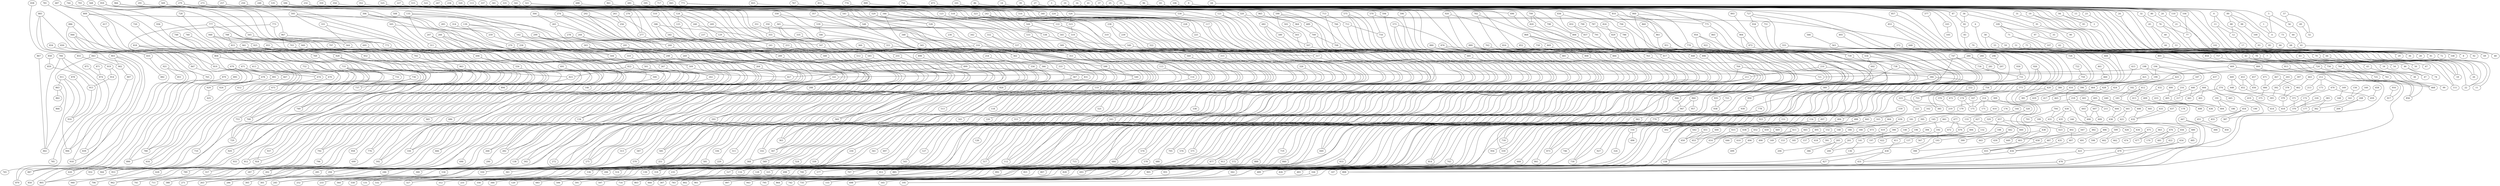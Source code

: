 strict graph {


	"858" [  weight=0 ];

	"858" -- "859" [  weight=0 ];

	"900" [  weight=0 ];

	"900" -- "841" [  weight=0 ];

	"900" -- "905" [  weight=0 ];

	"900" -- "901" [  weight=0 ];

	"720" [  weight=0 ];

	"720" -- "944" [  weight=0 ];

	"880" [  weight=0 ];

	"880" -- "912" [  weight=0 ];

	"880" -- "877" [  weight=0 ];

	"880" -- "881" [  weight=0 ];

	"310" [  weight=0 ];

	"310" -- "263" [  weight=0 ];

	"878" [  weight=0 ];

	"878" -- "910" [  weight=0 ];

	"208" [  weight=0 ];

	"208" -- "382" [  weight=0 ];

	"208" -- "209" [  weight=0 ];

	"101" [  weight=0 ];

	"101" -- "99" [  weight=0 ];

	"101" -- "87" [  weight=0 ];

	"101" -- "103" [  weight=0 ];

	"406" [  weight=0 ];

	"406" -- "411" [  weight=0 ];

	"406" -- "185" [  weight=0 ];

	"331" [  weight=0 ];

	"331" -- "330" [  weight=0 ];

	"331" -- "564" [  weight=0 ];

	"886" [  weight=0 ];

	"886" -- "847" [  weight=0 ];

	"886" -- "887" [  weight=0 ];

	"951" [  weight=0 ];

	"951" -- "950" [  weight=0 ];

	"951" -- "946" [  weight=0 ];

	"966" [  weight=0 ];

	"966" -- "967" [  weight=0 ];

	"966" -- "711" [  weight=0 ];

	"575" [  weight=0 ];

	"575" -- "578" [  weight=0 ];

	"575" -- "577" [  weight=0 ];

	"575" -- "574" [  weight=0 ];

	"103" [  weight=0 ];

	"103" -- "101" [  weight=0 ];

	"103" -- "105" [  weight=0 ];

	"276" [  weight=0 ];

	"276" -- "277" [  weight=0 ];

	"25" [  weight=0 ];

	"25" -- "24" [  weight=0 ];

	"25" -- "20" [  weight=0 ];

	"832" [  weight=0 ];

	"832" -- "837" [  weight=0 ];

	"832" -- "791" [  weight=0 ];

	"214" [  weight=0 ];

	"214" -- "175" [  weight=0 ];

	"214" -- "171" [  weight=0 ];

	"214" -- "215" [  weight=0 ];

	"590" [  weight=0 ];

	"590" -- "591" [  weight=0 ];

	"590" -- "689" [  weight=0 ];

	"590" -- "503" [  weight=0 ];

	"346" [  weight=0 ];

	"346" -- "226" [  weight=0 ];

	"346" -- "347" [  weight=0 ];

	"346" -- "343" [  weight=0 ];

	"142" [  weight=0 ];

	"142" -- "504" [  weight=0 ];

	"142" -- "143" [  weight=0 ];

	"758" [  weight=0 ];

	"758" -- "848" [  weight=0 ];

	"855" [  weight=0 ];

	"855" -- "919" [  weight=0 ];

	"911" [  weight=0 ];

	"911" -- "863" [  weight=0 ];

	"911" -- "906" [  weight=0 ];

	"911" -- "910" [  weight=0 ];

	"774" [  weight=0 ];

	"774" -- "775" [  weight=0 ];

	"898" [  weight=0 ];

	"898" -- "899" [  weight=0 ];

	"139" [  weight=0 ];

	"139" -- "202" [  weight=0 ];

	"139" -- "138" [  weight=0 ];

	"139" -- "134" [  weight=0 ];

	"922" [  weight=0 ];

	"922" -- "739" [  weight=0 ];

	"955" [  weight=0 ];

	"955" -- "937" [  weight=0 ];

	"955" -- "933" [  weight=0 ];

	"955" -- "952" [  weight=0 ];

	"617" [  weight=0 ];

	"617" -- "620" [  weight=0 ];

	"109" [  weight=0 ];

	"109" -- "111" [  weight=0 ];

	"109" -- "107" [  weight=0 ];

	"109" -- "71" [  weight=0 ];

	"677" [  weight=0 ];

	"677" -- "676" [  weight=0 ];

	"677" -- "672" [  weight=0 ];

	"73" [  weight=0 ];

	"73" -- "68" [  weight=0 ];

	"148" [  weight=0 ];

	"148" -- "149" [  weight=0 ];

	"148" -- "153" [  weight=0 ];

	"777" [  weight=0 ];

	"777" -- "670" [  weight=0 ];

	"777" -- "812" [  weight=0 ];

	"777" -- "776" [  weight=0 ];

	"954" [  weight=0 ];

	"954" -- "935" [  weight=0 ];

	"954" -- "950" [  weight=0 ];

	"954" -- "931" [  weight=0 ];

	"304" [  weight=0 ];

	"304" -- "265" [  weight=0 ];

	"304" -- "305" [  weight=0 ];

	"591" [  weight=0 ];

	"591" -- "590" [  weight=0 ];

	"502" [  weight=0 ];

	"502" -- "503" [  weight=0 ];

	"502" -- "507" [  weight=0 ];

	"266" [  weight=0 ];

	"266" -- "287" [  weight=0 ];

	"266" -- "271" [  weight=0 ];

	"266" -- "267" [  weight=0 ];

	"848" [  weight=0 ];

	"848" -- "758" [  weight=0 ];

	"848" -- "849" [  weight=0 ];

	"184" [  weight=0 ];

	"184" -- "153" [  weight=0 ];

	"184" -- "185" [  weight=0 ];

	"210" [  weight=0 ];

	"210" -- "384" [  weight=0 ];

	"210" -- "211" [  weight=0 ];

	"724" [  weight=0 ];

	"724" -- "725" [  weight=0 ];

	"724" -- "721" [  weight=0 ];

	"724" -- "761" [  weight=0 ];

	"713" [  weight=0 ];

	"713" -- "708" [  weight=0 ];

	"713" -- "712" [  weight=0 ];

	"687" [  weight=0 ];

	"687" -- "710" [  weight=0 ];

	"687" -- "768" [  weight=0 ];

	"425" [  weight=0 ];

	"425" -- "428" [  weight=0 ];

	"425" -- "424" [  weight=0 ];

	"244" [  weight=0 ];

	"244" -- "246" [  weight=0 ];

	"244" -- "245" [  weight=0 ];

	"244" -- "272" [  weight=0 ];

	"205" [  weight=0 ];

	"205" -- "200" [  weight=0 ];

	"205" -- "204" [  weight=0 ];

	"205" -- "386" [  weight=0 ];

	"818" [  weight=0 ];

	"818" -- "805" [  weight=0 ];

	"818" -- "823" [  weight=0 ];

	"818" -- "819" [  weight=0 ];

	"410" [  weight=0 ];

	"410" -- "181" [  weight=0 ];

	"555" [  weight=0 ];

	"555" -- "554" [  weight=0 ];

	"555" -- "562" [  weight=0 ];

	"555" -- "324" [  weight=0 ];

	"198" [  weight=0 ];

	"198" -- "199" [  weight=0 ];

	"198" -- "143" [  weight=0 ];

	"198" -- "203" [  weight=0 ];

	"352" [  weight=0 ];

	"352" -- "353" [  weight=0 ];

	"467" [  weight=0 ];

	"467" -- "466" [  weight=0 ];

	"467" -- "462" [  weight=0 ];

	"596" [  weight=0 ];

	"596" -- "707" [  weight=0 ];

	"515" [  weight=0 ];

	"515" -- "538" [  weight=0 ];

	"515" -- "514" [  weight=0 ];

	"889" [  weight=0 ];

	"889" -- "884" [  weight=0 ];

	"889" -- "817" [  weight=0 ];

	"889" -- "888" [  weight=0 ];

	"337" [  weight=0 ];

	"337" -- "340" [  weight=0 ];

	"337" -- "356" [  weight=0 ];

	"790" [  weight=0 ];

	"790" -- "791" [  weight=0 ];

	"204" [  weight=0 ];

	"204" -- "205" [  weight=0 ];

	"151" [  weight=0 ];

	"151" -- "150" [  weight=0 ];

	"682" [  weight=0 ];

	"682" -- "683" [  weight=0 ];

	"682" -- "580" [  weight=0 ];

	"682" -- "715" [  weight=0 ];

	"432" [  weight=0 ];

	"432" -- "413" [  weight=0 ];

	"799" [  weight=0 ];

	"799" -- "798" [  weight=0 ];

	"799" -- "802" [  weight=0 ];

	"799" -- "820" [  weight=0 ];

	"27" [  weight=0 ];

	"27" -- "22" [  weight=0 ];

	"27" -- "26" [  weight=0 ];

	"121" [  weight=0 ];

	"121" -- "120" [  weight=0 ];

	"121" -- "116" [  weight=0 ];

	"781" [  weight=0 ];

	"781" -- "780" [  weight=0 ];

	"529" [  weight=0 ];

	"529" -- "532" [  weight=0 ];

	"529" -- "528" [  weight=0 ];

	"306" [  weight=0 ];

	"306" -- "267" [  weight=0 ];

	"306" -- "311" [  weight=0 ];

	"681" [  weight=0 ];

	"681" -- "684" [  weight=0 ];

	"681" -- "680" [  weight=0 ];

	"681" -- "696" [  weight=0 ];

	"64" [  weight=0 ];

	"64" -- "60" [  weight=0 ];

	"950" [  weight=0 ];

	"950" -- "951" [  weight=0 ];

	"950" -- "954" [  weight=0 ];

	"950" -- "939" [  weight=0 ];

	"341" [  weight=0 ];

	"341" -- "340" [  weight=0 ];

	"341" -- "344" [  weight=0 ];

	"630" [  weight=0 ];

	"630" -- "631" [  weight=0 ];

	"630" -- "635" [  weight=0 ];

	"630" -- "606" [  weight=0 ];

	"89" [  weight=0 ];

	"89" -- "98" [  weight=0 ];

	"89" -- "84" [  weight=0 ];

	"89" -- "88" [  weight=0 ];

	"586" [  weight=0 ];

	"586" -- "547" [  weight=0 ];

	"586" -- "582" [  weight=0 ];

	"586" -- "587" [  weight=0 ];

	"437" [  weight=0 ];

	"437" -- "440" [  weight=0 ];

	"354" [  weight=0 ];

	"354" -- "355" [  weight=0 ];

	"643" [  weight=0 ];

	"643" -- "615" [  weight=0 ];

	"643" -- "642" [  weight=0 ];

	"643" -- "638" [  weight=0 ];

	"384" [  weight=0 ];

	"384" -- "385" [  weight=0 ];

	"384" -- "210" [  weight=0 ];

	"384" -- "389" [  weight=0 ];

	"843" [  weight=0 ];

	"843" -- "902" [  weight=0 ];

	"843" -- "842" [  weight=0 ];

	"679" [  weight=0 ];

	"679" -- "674" [  weight=0 ];

	"679" -- "678" [  weight=0 ];

	"678" [  weight=0 ];

	"678" -- "629" [  weight=0 ];

	"678" -- "624" [  weight=0 ];

	"678" -- "679" [  weight=0 ];

	"733" [  weight=0 ];

	"733" -- "736" [  weight=0 ];

	"733" -- "732" [  weight=0 ];

	"733" -- "932" [  weight=0 ];

	"822" [  weight=0 ];

	"822" -- "823" [  weight=0 ];

	"822" -- "827" [  weight=0 ];

	"771" [  weight=0 ];

	"771" -- "766" [  weight=0 ];

	"771" -- "783" [  weight=0 ];

	"771" -- "770" [  weight=0 ];

	"309" [  weight=0 ];

	"309" -- "328" [  weight=0 ];

	"804" [  weight=0 ];

	"804" -- "780" [  weight=0 ];

	"804" -- "805" [  weight=0 ];

	"605" [  weight=0 ];

	"605" -- "604" [  weight=0 ];

	"605" -- "603" [  weight=0 ];

	"605" -- "608" [  weight=0 ];

	"237" [  weight=0 ];

	"237" -- "241" [  weight=0 ];

	"20" [  weight=0 ];

	"20" -- "25" [  weight=0 ];

	"20" -- "21" [  weight=0 ];

	"220" [  weight=0 ];

	"220" -- "370" [  weight=0 ];

	"919" [  weight=0 ];

	"919" -- "914" [  weight=0 ];

	"919" -- "918" [  weight=0 ];

	"919" -- "855" [  weight=0 ];

	"566" [  weight=0 ];

	"566" -- "563" [  weight=0 ];

	"526" [  weight=0 ];

	"526" -- "117" [  weight=0 ];

	"526" -- "527" [  weight=0 ];

	"526" -- "523" [  weight=0 ];

	"350" [  weight=0 ];

	"350" -- "347" [  weight=0 ];

	"350" -- "355" [  weight=0 ];

	"539" [  weight=0 ];

	"539" -- "546" [  weight=0 ];

	"539" -- "538" [  weight=0 ];

	"798" [  weight=0 ];

	"798" -- "799" [  weight=0 ];

	"798" -- "806" [  weight=0 ];

	"283" [  weight=0 ];

	"283" -- "282" [  weight=0 ];

	"283" -- "270" [  weight=0 ];

	"150" [  weight=0 ];

	"150" -- "155" [  weight=0 ];

	"150" -- "496" [  weight=0 ];

	"150" -- "151" [  weight=0 ];

	"257" [  weight=0 ];

	"257" -- "256" [  weight=0 ];

	"871" [  weight=0 ];

	"871" -- "874" [  weight=0 ];

	"88" [  weight=0 ];

	"88" -- "12" [  weight=0 ];

	"88" -- "93" [  weight=0 ];

	"88" -- "89" [  weight=0 ];

	"374" [  weight=0 ];

	"374" -- "375" [  weight=0 ];

	"374" -- "217" [  weight=0 ];

	"374" -- "371" [  weight=0 ];

	"930" [  weight=0 ];

	"930" -- "731" [  weight=0 ];

	"176" [  weight=0 ];

	"176" -- "181" [  weight=0 ];

	"773" [  weight=0 ];

	"773" -- "772" [  weight=0 ];

	"773" -- "768" [  weight=0 ];

	"270" [  weight=0 ];

	"270" -- "268" [  weight=0 ];

	"270" -- "271" [  weight=0 ];

	"270" -- "283" [  weight=0 ];

	"33" [  weight=0 ];

	"33" -- "36" [  weight=0 ];

	"33" -- "28" [  weight=0 ];

	"33" -- "32" [  weight=0 ];

	"893" [  weight=0 ];

	"893" -- "873" [  weight=0 ];

	"340" [  weight=0 ];

	"340" -- "228" [  weight=0 ];

	"340" -- "337" [  weight=0 ];

	"340" -- "341" [  weight=0 ];

	"412" [  weight=0 ];

	"412" -- "413" [  weight=0 ];

	"412" -- "183" [  weight=0 ];

	"412" -- "417" [  weight=0 ];

	"194" [  weight=0 ];

	"194" -- "199" [  weight=0 ];

	"194" -- "147" [  weight=0 ];

	"194" -- "195" [  weight=0 ];

	"875" [  weight=0 ];

	"875" -- "874" [  weight=0 ];

	"673" [  weight=0 ];

	"673" -- "618" [  weight=0 ];

	"42" [  weight=0 ];

	"42" -- "47" [  weight=0 ];

	"42" -- "43" [  weight=0 ];

	"473" [  weight=0 ];

	"473" -- "468" [  weight=0 ];

	"13" [  weight=0 ];

	"13" -- "8" [  weight=0 ];

	"13" [  weight=0 ];

	"13" -- "12" [  weight=0 ];

	"386" [  weight=0 ];

	"386" -- "205" [  weight=0 ];

	"538" [  weight=0 ];

	"538" -- "515" [  weight=0 ];

	"538" -- "543" [  weight=0 ];

	"538" -- "539" [  weight=0 ];

	"801" [  weight=0 ];

	"801" -- "800" [  weight=0 ];

	"267" [  weight=0 ];

	"267" -- "266" [  weight=0 ];

	"267" -- "262" [  weight=0 ];

	"267" -- "306" [  weight=0 ];

	"98" [  weight=0 ];

	"98" -- "100" [  weight=0 ];

	"98" -- "89" [  weight=0 ];

	"762" [  weight=0 ];

	"762" -- "763" [  weight=0 ];

	"762" -- "803" [  weight=0 ];

	"762" -- "719" [  weight=0 ];

	"624" [  weight=0 ];

	"624" -- "678" [  weight=0 ];

	"811" [  weight=0 ];

	"811" -- "810" [  weight=0 ];

	"811" -- "806" [  weight=0 ];

	"811" -- "794" [  weight=0 ];

	"377" [  weight=0 ];

	"377" -- "468" [  weight=0 ];

	"470" [  weight=0 ];

	"470" -- "371" [  weight=0 ];

	"470" -- "459" [  weight=0 ];

	"703" [  weight=0 ];

	"703" -- "628" [  weight=0 ];

	"703" -- "702" [  weight=0 ];

	"703" -- "706" [  weight=0 ];

	"570" [  weight=0 ];

	"570" -- "716" [  weight=0 ];

	"570" -- "571" [  weight=0 ];

	"453" [  weight=0 ];

	"453" -- "452" [  weight=0 ];

	"453" -- "456" [  weight=0 ];

	"5" [  weight=0 ];

	"5" -- "56" [  weight=0 ];

	"5" -- "4" [  weight=0 ];

	"941" [  weight=0 ];

	"941" -- "944" [  weight=0 ];

	"941" -- "940" [  weight=0 ];

	"941" -- "952" [  weight=0 ];

	"32" [  weight=0 ];

	"32" -- "76" [  weight=0 ];

	"32" -- "33" [  weight=0 ];

	"32" -- "45" [  weight=0 ];

	"899" [  weight=0 ];

	"899" -- "898" [  weight=0 ];

	"899" -- "831" [  weight=0 ];

	"899" -- "827" [  weight=0 ];

	"43" [  weight=0 ];

	"43" -- "42" [  weight=0 ];

	"43" -- "38" [  weight=0 ];

	"863" [  weight=0 ];

	"863" -- "862" [  weight=0 ];

	"863" -- "866" [  weight=0 ];

	"863" -- "911" [  weight=0 ];

	"442" [  weight=0 ];

	"442" -- "399" [  weight=0 ];

	"442" -- "443" [  weight=0 ];

	"442" -- "439" [  weight=0 ];

	"323" [  weight=0 ];

	"323" -- "322" [  weight=0 ];

	"323" -- "319" [  weight=0 ];

	"323" -- "130" [  weight=0 ];

	"959" [  weight=0 ];

	"959" -- "962" [  weight=0 ];

	"959" -- "945" [  weight=0 ];

	"959" -- "958" [  weight=0 ];

	"750" [  weight=0 ];

	"750" -- "856" [  weight=0 ];

	"750" -- "755" [  weight=0 ];

	"845" [  weight=0 ];

	"845" -- "844" [  weight=0 ];

	"654" [  weight=0 ];

	"654" -- "479" [  weight=0 ];

	"654" -- "655" [  weight=0 ];

	"683" [  weight=0 ];

	"683" -- "682" [  weight=0 ];

	"546" [  weight=0 ];

	"546" -- "547" [  weight=0 ];

	"546" -- "539" [  weight=0 ];

	"546" -- "551" [  weight=0 ];

	"144" [  weight=0 ];

	"144" -- "145" [  weight=0 ];

	"1" [  weight=0 ];

	"1" -- "4" [  weight=0 ];

	"710" [  weight=0 ];

	"710" -- "687" [  weight=0 ];

	"728" [  weight=0 ];

	"728" -- "729" [  weight=0 ];

	"57" [  weight=0 ];

	"57" -- "56" [  weight=0 ];

	"57" -- "52" [  weight=0 ];

	"860" [  weight=0 ];

	"860" -- "861" [  weight=0 ];

	"463" [  weight=0 ];

	"463" -- "462" [  weight=0 ];

	"117" [  weight=0 ];

	"117" -- "116" [  weight=0 ];

	"117" -- "526" [  weight=0 ];

	"117" -- "112" [  weight=0 ];

	"335" [  weight=0 ];

	"335" -- "362" [  weight=0 ];

	"629" [  weight=0 ];

	"629" -- "678" [  weight=0 ];

	"629" -- "625" [  weight=0 ];

	"825" [  weight=0 ];

	"825" -- "820" [  weight=0 ];

	"55" [  weight=0 ];

	"55" -- "54" [  weight=0 ];

	"846" [  weight=0 ];

	"846" -- "819" [  weight=0 ];

	"846" -- "847" [  weight=0 ];

	"846" -- "765" [  weight=0 ];

	"360" [  weight=0 ];

	"360" -- "362" [  weight=0 ];

	"360" -- "333" [  weight=0 ];

	"595" [  weight=0 ];

	"595" -- "594" [  weight=0 ];

	"595" -- "597" [  weight=0 ];

	"823" [  weight=0 ];

	"823" -- "822" [  weight=0 ];

	"823" -- "894" [  weight=0 ];

	"823" -- "818" [  weight=0 ];

	"522" [  weight=0 ];

	"522" -- "523" [  weight=0 ];

	"212" [  weight=0 ];

	"212" -- "173" [  weight=0 ];

	"212" -- "169" [  weight=0 ];

	"212" -- "213" [  weight=0 ];

	"696" [  weight=0 ];

	"696" -- "681" [  weight=0 ];

	"696" -- "693" [  weight=0 ];

	"100" [  weight=0 ];

	"100" -- "85" [  weight=0 ];

	"100" -- "98" [  weight=0 ];

	"159" [  weight=0 ];

	"159" -- "158" [  weight=0 ];

	"159" -- "154" [  weight=0 ];

	"551" [  weight=0 ];

	"551" -- "546" [  weight=0 ];

	"551" -- "550" [  weight=0 ];

	"551" -- "558" [  weight=0 ];

	"447" [  weight=0 ];

	"447" -- "446" [  weight=0 ];

	"447" -- "450" [  weight=0 ];

	"876" [  weight=0 ];

	"876" -- "873" [  weight=0 ];

	"876" -- "877" [  weight=0 ];

	"876" -- "908" [  weight=0 ];

	"948" [  weight=0 ];

	"948" -- "949" [  weight=0 ];

	"948" -- "953" [  weight=0 ];

	"948" -- "925" [  weight=0 ];

	"216" [  weight=0 ];

	"216" -- "217" [  weight=0 ];

	"216" -- "218" [  weight=0 ];

	"65" [  weight=0 ];

	"65" -- "110" [  weight=0 ];

	"584" [  weight=0 ];

	"584" -- "585" [  weight=0 ];

	"584" -- "588" [  weight=0 ];

	"584" -- "581" [  weight=0 ];

	"932" [  weight=0 ];

	"932" -- "733" [  weight=0 ];

	"232" [  weight=0 ];

	"232" -- "336" [  weight=0 ];

	"232" -- "229" [  weight=0 ];

	"232" -- "233" [  weight=0 ];

	"68" [  weight=0 ];

	"68" -- "48" [  weight=0 ];

	"68" -- "73" [  weight=0 ];

	"68" -- "69" [  weight=0 ];

	"9" [  weight=0 ];

	"9" -- "8" [  weight=0 ];

	"9" -- "4" [  weight=0 ];

	"854" [  weight=0 ];

	"854" -- "756" [  weight=0 ];

	"903" [  weight=0 ];

	"903" -- "870" [  weight=0 ];

	"903" -- "839" [  weight=0 ];

	"903" -- "902" [  weight=0 ];

	"627" [  weight=0 ];

	"627" -- "676" [  weight=0 ];

	"627" -- "623" [  weight=0 ];

	"535" [  weight=0 ];

	"535" -- "550" [  weight=0 ];

	"495" [  weight=0 ];

	"495" -- "490" [  weight=0 ];

	"495" -- "494" [  weight=0 ];

	"495" -- "610" [  weight=0 ];

	"227" [  weight=0 ];

	"227" -- "114" [  weight=0 ];

	"227" -- "226" [  weight=0 ];

	"227" -- "230" [  weight=0 ];

	"279" [  weight=0 ];

	"279" -- "277" [  weight=0 ];

	"279" -- "302" [  weight=0 ];

	"248" [  weight=0 ];

	"248" -- "249" [  weight=0 ];

	"248" -- "245" [  weight=0 ];

	"806" [  weight=0 ];

	"806" -- "811" [  weight=0 ];

	"806" -- "798" [  weight=0 ];

	"806" -- "807" [  weight=0 ];

	"541" [  weight=0 ];

	"541" -- "548" [  weight=0 ];

	"541" -- "537" [  weight=0 ];

	"209" [  weight=0 ];

	"209" -- "208" [  weight=0 ];

	"143" [  weight=0 ];

	"143" -- "142" [  weight=0 ];

	"143" -- "198" [  weight=0 ];

	"143" -- "138" [  weight=0 ];

	"909" [  weight=0 ];

	"909" -- "904" [  weight=0 ];

	"909" -- "861" [  weight=0 ];

	"291" [  weight=0 ];

	"291" -- "262" [  weight=0 ];

	"14" [  weight=0 ];

	"14" -- "19" [  weight=0 ];

	"902" [  weight=0 ];

	"902" -- "843" [  weight=0 ];

	"902" -- "903" [  weight=0 ];

	"902" -- "907" [  weight=0 ];

	"45" [  weight=0 ];

	"45" -- "44" [  weight=0 ];

	"45" -- "32" [  weight=0 ];

	"45" -- "40" [  weight=0 ];

	"444" [  weight=0 ];

	"444" -- "441" [  weight=0 ];

	"444" -- "445" [  weight=0 ];

	"444" -- "401" [  weight=0 ];

	"37" [  weight=0 ];

	"37" -- "24" [  weight=0 ];

	"37" -- "36" [  weight=0 ];

	"580" [  weight=0 ];

	"580" -- "682" [  weight=0 ];

	"580" -- "577" [  weight=0 ];

	"3" [  weight=0 ];

	"3" -- "2" [  weight=0 ];

	"224" [  weight=0 ];

	"224" -- "225" [  weight=0 ];

	"299" [  weight=0 ];

	"299" -- "282" [  weight=0 ];

	"299" -- "298" [  weight=0 ];

	"299" -- "286" [  weight=0 ];

	"56" [  weight=0 ];

	"56" -- "57" [  weight=0 ];

	"56" -- "5" [  weight=0 ];

	"56" -- "61" [  weight=0 ];

	"784" [  weight=0 ];

	"784" -- "842" [  weight=0 ];

	"784" -- "785" [  weight=0 ];

	"784" -- "745" [  weight=0 ];

	"411" [  weight=0 ];

	"411" -- "406" [  weight=0 ];

	"411" -- "430" [  weight=0 ];

	"149" [  weight=0 ];

	"149" -- "148" [  weight=0 ];

	"348" [  weight=0 ];

	"348" -- "349" [  weight=0 ];

	"348" -- "345" [  weight=0 ];

	"348" -- "353" [  weight=0 ];

	"105" [  weight=0 ];

	"105" -- "103" [  weight=0 ];

	"272" [  weight=0 ];

	"272" -- "244" [  weight=0 ];

	"695" [  weight=0 ];

	"695" -- "694" [  weight=0 ];

	"760" [  weight=0 ];

	"760" -- "761" [  weight=0 ];

	"475" [  weight=0 ];

	"475" -- "477" [  weight=0 ];

	"475" -- "474" [  weight=0 ];

	"475" -- "662" [  weight=0 ];

	"280" [  weight=0 ];

	"280" -- "282" [  weight=0 ];

	"280" -- "297" [  weight=0 ];

	"280" -- "281" [  weight=0 ];

	"747" [  weight=0 ];

	"747" -- "742" [  weight=0 ];

	"747" -- "746" [  weight=0 ];

	"747" -- "734" [  weight=0 ];

	"321" [  weight=0 ];

	"321" -- "128" [  weight=0 ];

	"321" -- "317" [  weight=0 ];

	"321" -- "320" [  weight=0 ];

	"831" [  weight=0 ];

	"831" -- "899" [  weight=0 ];

	"831" -- "826" [  weight=0 ];

	"189" [  weight=0 ];

	"189" -- "402" [  weight=0 ];

	"601" [  weight=0 ];

	"601" -- "604" [  weight=0 ];

	"752" [  weight=0 ];

	"752" -- "753" [  weight=0 ];

	"160" [  weight=0 ];

	"160" -- "161" [  weight=0 ];

	"748" [  weight=0 ];

	"748" -- "749" [  weight=0 ];

	"748" -- "753" [  weight=0 ];

	"797" [  weight=0 ];

	"797" -- "792" [  weight=0 ];

	"797" -- "796" [  weight=0 ];

	"717" [  weight=0 ];

	"717" -- "714" [  weight=0 ];

	"717" -- "707" [  weight=0 ];

	"717" -- "572" [  weight=0 ];

	"867" [  weight=0 ];

	"867" -- "842" [  weight=0 ];

	"424" [  weight=0 ];

	"424" -- "465" [  weight=0 ];

	"424" -- "425" [  weight=0 ];

	"19" [  weight=0 ];

	"19" -- "22" [  weight=0 ];

	"19" -- "18" [  weight=0 ];

	"19" -- "14" [  weight=0 ];

	"671" [  weight=0 ];

	"671" -- "670" [  weight=0 ];

	"671" -- "667" [  weight=0 ];

	"671" -- "616" [  weight=0 ];

	"324" [  weight=0 ];

	"324" -- "555" [  weight=0 ];

	"265" [  weight=0 ];

	"265" -- "304" [  weight=0 ];

	"265" -- "260" [  weight=0 ];

	"265" -- "264" [  weight=0 ];

	"107" [  weight=0 ];

	"107" -- "109" [  weight=0 ];

	"372" [  weight=0 ];

	"372" -- "373" [  weight=0 ];

	"372" -- "385" [  weight=0 ];

	"689" [  weight=0 ];

	"689" -- "590" [  weight=0 ];

	"689" -- "684" [  weight=0 ];

	"800" [  weight=0 ];

	"800" -- "808" [  weight=0 ];

	"800" -- "801" [  weight=0 ];

	"421" [  weight=0 ];

	"421" -- "420" [  weight=0 ];

	"421" -- "416" [  weight=0 ];

	"788" [  weight=0 ];

	"788" -- "815" [  weight=0 ];

	"788" -- "789" [  weight=0 ];

	"788" -- "792" [  weight=0 ];

	"694" [  weight=0 ];

	"694" -- "699" [  weight=0 ];

	"694" -- "695" [  weight=0 ];

	"694" -- "556" [  weight=0 ];

	"778" [  weight=0 ];

	"778" -- "779" [  weight=0 ];

	"58" [  weight=0 ];

	"58" -- "7" [  weight=0 ];

	"58" -- "59" [  weight=0 ];

	"357" [  weight=0 ];

	"357" -- "368" [  weight=0 ];

	"96" [  weight=0 ];

	"96" -- "110" [  weight=0 ];

	"604" [  weight=0 ];

	"604" -- "605" [  weight=0 ];

	"604" -- "636" [  weight=0 ];

	"604" -- "601" [  weight=0 ];

	"486" [  weight=0 ];

	"486" -- "487" [  weight=0 ];

	"486" -- "491" [  weight=0 ];

	"199" [  weight=0 ];

	"199" -- "396" [  weight=0 ];

	"199" -- "198" [  weight=0 ];

	"199" -- "194" [  weight=0 ];

	"497" [  weight=0 ];

	"497" -- "492" [  weight=0 ];

	"920" [  weight=0 ];

	"920" -- "885" [  weight=0 ];

	"920" -- "849" [  weight=0 ];

	"21" [  weight=0 ];

	"21" -- "20" [  weight=0 ];

	"21" -- "8" [  weight=0 ];

	"218" [  weight=0 ];

	"218" -- "216" [  weight=0 ];

	"218" -- "219" [  weight=0 ];

	"218" -- "215" [  weight=0 ];

	"396" [  weight=0 ];

	"396" -- "199" [  weight=0 ];

	"342" [  weight=0 ];

	"342" -- "343" [  weight=0 ];

	"380" [  weight=0 ];

	"380" -- "381" [  weight=0 ];

	"952" [  weight=0 ];

	"952" -- "941" [  weight=0 ];

	"952" -- "953" [  weight=0 ];

	"952" -- "955" [  weight=0 ];

	"704" [  weight=0 ];

	"704" -- "631" [  weight=0 ];

	"704" -- "701" [  weight=0 ];

	"191" [  weight=0 ];

	"191" -- "190" [  weight=0 ];

	"191" -- "404" [  weight=0 ];

	"191" -- "186" [  weight=0 ];

	"94" [  weight=0 ];

	"94" -- "95" [  weight=0 ];

	"94" -- "2" [  weight=0 ];

	"311" [  weight=0 ];

	"311" -- "330" [  weight=0 ];

	"311" -- "306" [  weight=0 ];

	"782" [  weight=0 ];

	"782" -- "783" [  weight=0 ];

	"782" -- "840" [  weight=0 ];

	"809" [  weight=0 ];

	"809" -- "674" [  weight=0 ];

	"809" -- "780" [  weight=0 ];

	"809" -- "808" [  weight=0 ];

	"868" [  weight=0 ];

	"868" -- "833" [  weight=0 ];

	"868" -- "869" [  weight=0 ];

	"868" -- "901" [  weight=0 ];

	"416" [  weight=0 ];

	"416" -- "417" [  weight=0 ];

	"416" -- "421" [  weight=0 ];

	"147" [  weight=0 ];

	"147" -- "194" [  weight=0 ];

	"715" [  weight=0 ];

	"715" -- "682" [  weight=0 ];

	"607" [  weight=0 ];

	"607" -- "606" [  weight=0 ];

	"607" -- "609" [  weight=0 ];

	"97" [  weight=0 ];

	"97" -- "111" [  weight=0 ];

	"430" [  weight=0 ];

	"430" -- "411" [  weight=0 ];

	"430" -- "431" [  weight=0 ];

	"430" -- "427" [  weight=0 ];

	"505" [  weight=0 ];

	"505" -- "504" [  weight=0 ];

	"505" -- "592" [  weight=0 ];

	"505" -- "500" [  weight=0 ];

	"211" [  weight=0 ];

	"211" -- "307" [  weight=0 ];

	"211" -- "206" [  weight=0 ];

	"211" -- "210" [  weight=0 ];

	"794" [  weight=0 ];

	"794" -- "811" [  weight=0 ];

	"794" -- "795" [  weight=0 ];

	"664" [  weight=0 ];

	"664" -- "665" [  weight=0 ];

	"589" [  weight=0 ];

	"589" -- "697" [  weight=0 ];

	"589" -- "588" [  weight=0 ];

	"589" -- "560" [  weight=0 ];

	"247" [  weight=0 ];

	"247" -- "318" [  weight=0 ];

	"69" [  weight=0 ];

	"69" -- "68" [  weight=0 ];

	"234" [  weight=0 ];

	"234" -- "235" [  weight=0 ];

	"234" -- "231" [  weight=0 ];

	"234" -- "338" [  weight=0 ];

	"71" [  weight=0 ];

	"71" -- "66" [  weight=0 ];

	"71" -- "70" [  weight=0 ];

	"71" -- "109" [  weight=0 ];

	"883" [  weight=0 ];

	"883" -- "918" [  weight=0 ];

	"883" -- "887" [  weight=0 ];

	"883" -- "882" [  weight=0 ];

	"156" [  weight=0 ];

	"156" -- "161" [  weight=0 ];

	"365" [  weight=0 ];

	"365" -- "361" [  weight=0 ];

	"365" -- "368" [  weight=0 ];

	"365" -- "364" [  weight=0 ];

	"488" [  weight=0 ];

	"488" -- "158" [  weight=0 ];

	"488" -- "489" [  weight=0 ];

	"457" [  weight=0 ];

	"457" -- "456" [  weight=0 ];

	"181" [  weight=0 ];

	"181" -- "180" [  weight=0 ];

	"181" -- "176" [  weight=0 ];

	"181" -- "410" [  weight=0 ];

	"236" [  weight=0 ];

	"236" -- "316" [  weight=0 ];

	"712" [  weight=0 ];

	"712" -- "574" [  weight=0 ];

	"712" -- "713" [  weight=0 ];

	"712" -- "716" [  weight=0 ];

	"187" [  weight=0 ];

	"187" -- "182" [  weight=0 ];

	"836" [  weight=0 ];

	"836" -- "787" [  weight=0 ];

	"836" -- "837" [  weight=0 ];

	"400" [  weight=0 ];

	"400" -- "405" [  weight=0 ];

	"578" [  weight=0 ];

	"578" -- "575" [  weight=0 ];

	"124" [  weight=0 ];

	"124" -- "129" [  weight=0 ];

	"124" -- "125" [  weight=0 ];

	"124" -- "240" [  weight=0 ];

	"884" [  weight=0 ];

	"884" -- "885" [  weight=0 ];

	"884" -- "889" [  weight=0 ];

	"254" [  weight=0 ];

	"254" -- "334" [  weight=0 ];

	"12" [  weight=0 ];

	"12" -- "13" [  weight=0 ];

	"12" -- "17" [  weight=0 ];

	"12" -- "88" [  weight=0 ];

	"523" [  weight=0 ];

	"523" -- "519" [  weight=0 ];

	"523" -- "526" [  weight=0 ];

	"523" -- "522" [  weight=0 ];

	"419" [  weight=0 ];

	"419" -- "418" [  weight=0 ];

	"419" -- "414" [  weight=0 ];

	"819" [  weight=0 ];

	"819" -- "846" [  weight=0 ];

	"819" -- "818" [  weight=0 ];

	"819" -- "891" [  weight=0 ];

	"420" [  weight=0 ];

	"420" -- "174" [  weight=0 ];

	"420" -- "381" [  weight=0 ];

	"420" -- "421" [  weight=0 ];

	"520" [  weight=0 ];

	"520" -- "517" [  weight=0 ];

	"544" [  weight=0 ];

	"544" -- "533" [  weight=0 ];

	"544" -- "545" [  weight=0 ];

	"545" [  weight=0 ];

	"545" -- "540" [  weight=0 ];

	"545" -- "521" [  weight=0 ];

	"545" -- "544" [  weight=0 ];

	"916" [  weight=0 ];

	"916" -- "917" [  weight=0 ];

	"465" [  weight=0 ];

	"465" -- "424" [  weight=0 ];

	"373" [  weight=0 ];

	"373" -- "376" [  weight=0 ];

	"373" -- "472" [  weight=0 ];

	"373" -- "372" [  weight=0 ];

	"633" [  weight=0 ];

	"633" -- "632" [  weight=0 ];

	"195" [  weight=0 ];

	"195" -- "194" [  weight=0 ];

	"574" [  weight=0 ];

	"574" -- "712" [  weight=0 ];

	"574" -- "575" [  weight=0 ];

	"203" [  weight=0 ];

	"203" -- "392" [  weight=0 ];

	"203" -- "198" [  weight=0 ];

	"939" [  weight=0 ];

	"939" -- "950" [  weight=0 ];

	"939" -- "942" [  weight=0 ];

	"471" [  weight=0 ];

	"471" -- "466" [  weight=0 ];

	"292" [  weight=0 ];

	"292" -- "289" [  weight=0 ];

	"292" -- "301" [  weight=0 ];

	"292" -- "293" [  weight=0 ];

	"640" [  weight=0 ];

	"640" -- "641" [  weight=0 ];

	"640" -- "645" [  weight=0 ];

	"707" [  weight=0 ];

	"707" -- "717" [  weight=0 ];

	"707" -- "596" [  weight=0 ];

	"62" [  weight=0 ];

	"62" -- "66" [  weight=0 ];

	"960" [  weight=0 ];

	"960" -- "947" [  weight=0 ];

	"960" -- "957" [  weight=0 ];

	"355" [  weight=0 ];

	"355" -- "369" [  weight=0 ];

	"355" -- "354" [  weight=0 ];

	"355" -- "350" [  weight=0 ];

	"670" [  weight=0 ];

	"670" -- "675" [  weight=0 ];

	"670" -- "671" [  weight=0 ];

	"670" -- "777" [  weight=0 ];

	"560" [  weight=0 ];

	"560" -- "553" [  weight=0 ];

	"560" -- "589" [  weight=0 ];

	"560" -- "561" [  weight=0 ];

	"182" [  weight=0 ];

	"182" -- "187" [  weight=0 ];

	"182" -- "183" [  weight=0 ];

	"106" [  weight=0 ];

	"106" -- "108" [  weight=0 ];

	"106" -- "104" [  weight=0 ];

	"462" [  weight=0 ];

	"462" -- "463" [  weight=0 ];

	"462" -- "379" [  weight=0 ];

	"462" -- "467" [  weight=0 ];

	"162" [  weight=0 ];

	"162" -- "484" [  weight=0 ];

	"613" [  weight=0 ];

	"613" -- "616" [  weight=0 ];

	"249" [  weight=0 ];

	"249" -- "253" [  weight=0 ];

	"249" -- "248" [  weight=0 ];

	"937" [  weight=0 ];

	"937" -- "955" [  weight=0 ];

	"322" [  weight=0 ];

	"322" -- "323" [  weight=0 ];

	"322" -- "327" [  weight=0 ];

	"242" [  weight=0 ];

	"242" -- "243" [  weight=0 ];

	"242" -- "126" [  weight=0 ];

	"242" -- "235" [  weight=0 ];

	"458" [  weight=0 ];

	"458" -- "459" [  weight=0 ];

	"820" [  weight=0 ];

	"820" -- "825" [  weight=0 ];

	"820" -- "799" [  weight=0 ];

	"820" -- "821" [  weight=0 ];

	"24" [  weight=0 ];

	"24" -- "25" [  weight=0 ];

	"24" -- "29" [  weight=0 ];

	"24" -- "37" [  weight=0 ];

	"764" [  weight=0 ];

	"764" -- "721" [  weight=0 ];

	"764" -- "805" [  weight=0 ];

	"665" [  weight=0 ];

	"665" -- "610" [  weight=0 ];

	"665" -- "664" [  weight=0 ];

	"409" [  weight=0 ];

	"409" -- "436" [  weight=0 ];

	"409" -- "408" [  weight=0 ];

	"409" -- "404" [  weight=0 ];

	"645" [  weight=0 ];

	"645" -- "640" [  weight=0 ];

	"125" [  weight=0 ];

	"125" -- "534" [  weight=0 ];

	"125" -- "124" [  weight=0 ];

	"222" [  weight=0 ];

	"222" -- "223" [  weight=0 ];

	"588" [  weight=0 ];

	"588" -- "589" [  weight=0 ];

	"588" -- "549" [  weight=0 ];

	"588" -- "584" [  weight=0 ];

	"767" [  weight=0 ];

	"767" -- "814" [  weight=0 ];

	"569" [  weight=0 ];

	"569" -- "134" [  weight=0 ];

	"732" [  weight=0 ];

	"732" -- "729" [  weight=0 ];

	"732" -- "733" [  weight=0 ];

	"40" [  weight=0 ];

	"40" -- "45" [  weight=0 ];

	"40" -- "53" [  weight=0 ];

	"358" [  weight=0 ];

	"358" -- "339" [  weight=0 ];

	"358" -- "363" [  weight=0 ];

	"238" [  weight=0 ];

	"238" -- "318" [  weight=0 ];

	"238" -- "239" [  weight=0 ];

	"397" [  weight=0 ];

	"397" -- "392" [  weight=0 ];

	"345" [  weight=0 ];

	"345" -- "348" [  weight=0 ];

	"345" -- "347" [  weight=0 ];

	"262" [  weight=0 ];

	"262" -- "263" [  weight=0 ];

	"262" -- "267" [  weight=0 ];

	"262" -- "291" [  weight=0 ];

	"912" [  weight=0 ];

	"912" -- "880" [  weight=0 ];

	"637" [  weight=0 ];

	"637" -- "632" [  weight=0 ];

	"787" [  weight=0 ];

	"787" -- "836" [  weight=0 ];

	"787" -- "783" [  weight=0 ];

	"787" -- "786" [  weight=0 ];

	"803" [  weight=0 ];

	"803" -- "762" [  weight=0 ];

	"779" [  weight=0 ];

	"779" -- "956" [  weight=0 ];

	"779" -- "718" [  weight=0 ];

	"779" -- "778" [  weight=0 ];

	"554" [  weight=0 ];

	"554" -- "555" [  weight=0 ];

	"554" -- "692" [  weight=0 ];

	"554" -- "559" [  weight=0 ];

	"510" [  weight=0 ];

	"510" -- "583" [  weight=0 ];

	"552" [  weight=0 ];

	"552" -- "537" [  weight=0 ];

	"552" -- "131" [  weight=0 ];

	"123" [  weight=0 ];

	"123" -- "122" [  weight=0 ];

	"123" -- "532" [  weight=0 ];

	"469" [  weight=0 ];

	"469" -- "464" [  weight=0 ];

	"469" -- "468" [  weight=0 ];

	"190" [  weight=0 ];

	"190" -- "191" [  weight=0 ];

	"942" [  weight=0 ];

	"942" -- "718" [  weight=0 ];

	"942" -- "939" [  weight=0 ];

	"593" [  weight=0 ];

	"593" -- "592" [  weight=0 ];

	"593" -- "666" [  weight=0 ];

	"593" -- "776" [  weight=0 ];

	"518" [  weight=0 ];

	"518" -- "519" [  weight=0 ];

	"568" [  weight=0 ];

	"568" -- "565" [  weight=0 ];

	"93" [  weight=0 ];

	"93" -- "88" [  weight=0 ];

	"31" [  weight=0 ];

	"31" -- "18" [  weight=0 ];

	"422" [  weight=0 ];

	"422" -- "423" [  weight=0 ];

	"303" [  weight=0 ];

	"303" -- "302" [  weight=0 ];

	"303" -- "294" [  weight=0 ];

	"303" -- "298" [  weight=0 ];

	"394" [  weight=0 ];

	"394" -- "197" [  weight=0 ];

	"608" [  weight=0 ];

	"608" -- "632" [  weight=0 ];

	"608" -- "605" [  weight=0 ];

	"881" [  weight=0 ];

	"881" -- "885" [  weight=0 ];

	"881" -- "880" [  weight=0 ];

	"443" [  weight=0 ];

	"443" -- "442" [  weight=0 ];

	"86" [  weight=0 ];

	"86" -- "87" [  weight=0 ];

	"86" -- "18" [  weight=0 ];

	"86" -- "91" [  weight=0 ];

	"669" [  weight=0 ];

	"669" -- "614" [  weight=0 ];

	"891" [  weight=0 ];

	"891" -- "819" [  weight=0 ];

	"891" -- "890" [  weight=0 ];

	"688" [  weight=0 ];

	"688" -- "507" [  weight=0 ];

	"438" [  weight=0 ];

	"438" -- "403" [  weight=0 ];

	"438" -- "439" [  weight=0 ];

	"351" [  weight=0 ];

	"351" -- "366" [  weight=0 ];

	"757" [  weight=0 ];

	"757" -- "756" [  weight=0 ];

	"145" [  weight=0 ];

	"145" -- "144" [  weight=0 ];

	"145" -- "192" [  weight=0 ];

	"145" -- "140" [  weight=0 ];

	"30" [  weight=0 ];

	"30" -- "35" [  weight=0 ];

	"30" -- "82" [  weight=0 ];

	"395" [  weight=0 ];

	"395" -- "390" [  weight=0 ];

	"59" [  weight=0 ];

	"59" -- "54" [  weight=0 ];

	"59" -- "58" [  weight=0 ];

	"533" [  weight=0 ];

	"533" -- "532" [  weight=0 ];

	"533" -- "536" [  weight=0 ];

	"533" -- "544" [  weight=0 ];

	"727" [  weight=0 ];

	"727" -- "730" [  weight=0 ];

	"727" -- "934" [  weight=0 ];

	"727" -- "726" [  weight=0 ];

	"104" [  weight=0 ];

	"104" -- "102" [  weight=0 ];

	"104" -- "77" [  weight=0 ];

	"104" -- "106" [  weight=0 ];

	"402" [  weight=0 ];

	"402" -- "407" [  weight=0 ];

	"402" -- "403" [  weight=0 ];

	"402" -- "189" [  weight=0 ];

	"553" [  weight=0 ];

	"553" -- "560" [  weight=0 ];

	"284" [  weight=0 ];

	"284" -- "297" [  weight=0 ];

	"261" [  weight=0 ];

	"261" -- "256" [  weight=0 ];

	"261" -- "308" [  weight=0 ];

	"967" [  weight=0 ];

	"967" -- "966" [  weight=0 ];

	"967" -- "924" [  weight=0 ];

	"967" -- "772" [  weight=0 ];

	"667" [  weight=0 ];

	"667" -- "671" [  weight=0 ];

	"667" -- "612" [  weight=0 ];

	"183" [  weight=0 ];

	"183" -- "182" [  weight=0 ];

	"183" -- "178" [  weight=0 ];

	"183" -- "412" [  weight=0 ];

	"833" [  weight=0 ];

	"833" -- "868" [  weight=0 ];

	"641" [  weight=0 ];

	"641" -- "621" [  weight=0 ];

	"641" -- "640" [  weight=0 ];

	"641" -- "636" [  weight=0 ];

	"813" [  weight=0 ];

	"813" -- "808" [  weight=0 ];

	"66" [  weight=0 ];

	"66" -- "67" [  weight=0 ];

	"66" -- "71" [  weight=0 ];

	"66" -- "62" [  weight=0 ];

	"556" [  weight=0 ];

	"556" -- "557" [  weight=0 ];

	"556" -- "694" [  weight=0 ];

	"783" [  weight=0 ];

	"783" -- "771" [  weight=0 ];

	"783" -- "782" [  weight=0 ];

	"783" -- "787" [  weight=0 ];

	"273" [  weight=0 ];

	"273" -- "275" [  weight=0 ];

	"866" [  weight=0 ];

	"866" -- "863" [  weight=0 ];

	"428" [  weight=0 ];

	"428" -- "425" [  weight=0 ];

	"428" -- "429" [  weight=0 ];

	"428" -- "417" [  weight=0 ];

	"659" [  weight=0 ];

	"659" -- "650" [  weight=0 ];

	"659" -- "658" [  weight=0 ];

	"692" [  weight=0 ];

	"692" -- "554" [  weight=0 ];

	"692" -- "693" [  weight=0 ];

	"479" [  weight=0 ];

	"479" -- "478" [  weight=0 ];

	"479" -- "654" [  weight=0 ];

	"859" [  weight=0 ];

	"859" -- "915" [  weight=0 ];

	"859" -- "858" [  weight=0 ];

	"188" [  weight=0 ];

	"188" -- "193" [  weight=0 ];

	"636" [  weight=0 ];

	"636" -- "641" [  weight=0 ];

	"636" -- "604" [  weight=0 ];

	"328" [  weight=0 ];

	"328" -- "309" [  weight=0 ];

	"328" -- "133" [  weight=0 ];

	"328" -- "329" [  weight=0 ];

	"847" [  weight=0 ];

	"847" -- "846" [  weight=0 ];

	"847" -- "886" [  weight=0 ];

	"847" -- "850" [  weight=0 ];

	"253" [  weight=0 ];

	"253" -- "249" [  weight=0 ];

	"253" -- "255" [  weight=0 ];

	"253" -- "252" [  weight=0 ];

	"770" [  weight=0 ];

	"770" -- "739" [  weight=0 ];

	"770" -- "771" [  weight=0 ];

	"869" [  weight=0 ];

	"869" -- "868" [  weight=0 ];

	"869" -- "896" [  weight=0 ];

	"540" [  weight=0 ];

	"540" -- "517" [  weight=0 ];

	"540" -- "545" [  weight=0 ];

	"10" [  weight=0 ];

	"10" -- "11" [  weight=0 ];

	"10" -- "15" [  weight=0 ];

	"10" -- "23" [  weight=0 ];

	"701" [  weight=0 ];

	"701" -- "704" [  weight=0 ];

	"824" [  weight=0 ];

	"824" -- "829" [  weight=0 ];

	"407" [  weight=0 ];

	"407" -- "434" [  weight=0 ];

	"407" -- "402" [  weight=0 ];

	"548" [  weight=0 ];

	"548" -- "541" [  weight=0 ];

	"548" -- "549" [  weight=0 ];

	"904" [  weight=0 ];

	"904" -- "909" [  weight=0 ];

	"904" -- "905" [  weight=0 ];

	"904" -- "872" [  weight=0 ];

	"167" [  weight=0 ];

	"167" -- "175" [  weight=0 ];

	"961" [  weight=0 ];

	"961" -- "964" [  weight=0 ];

	"861" [  weight=0 ];

	"861" -- "909" [  weight=0 ];

	"861" -- "860" [  weight=0 ];

	"861" -- "864" [  weight=0 ];

	"739" [  weight=0 ];

	"739" -- "770" [  weight=0 ];

	"739" -- "922" [  weight=0 ];

	"739" -- "738" [  weight=0 ];

	"269" [  weight=0 ];

	"269" -- "268" [  weight=0 ];

	"269" -- "264" [  weight=0 ];

	"857" [  weight=0 ];

	"857" -- "856" [  weight=0 ];

	"736" [  weight=0 ];

	"736" -- "733" [  weight=0 ];

	"736" -- "737" [  weight=0 ];

	"736" -- "749" [  weight=0 ];

	"501" [  weight=0 ];

	"501" -- "666" [  weight=0 ];

	"347" [  weight=0 ];

	"347" -- "346" [  weight=0 ];

	"347" -- "345" [  weight=0 ];

	"347" -- "350" [  weight=0 ];

	"691" [  weight=0 ];

	"691" -- "686" [  weight=0 ];

	"691" -- "592" [  weight=0 ];

	"872" [  weight=0 ];

	"872" -- "904" [  weight=0 ];

	"872" -- "873" [  weight=0 ];

	"599" [  weight=0 ];

	"599" -- "602" [  weight=0 ];

	"599" -- "598" [  weight=0 ];

	"85" [  weight=0 ];

	"85" -- "100" [  weight=0 ];

	"135" [  weight=0 ];

	"135" -- "206" [  weight=0 ];

	"135" -- "134" [  weight=0 ];

	"135" -- "330" [  weight=0 ];

	"615" [  weight=0 ];

	"615" -- "614" [  weight=0 ];

	"615" -- "643" [  weight=0 ];

	"852" [  weight=0 ];

	"852" -- "849" [  weight=0 ];

	"508" [  weight=0 ];

	"508" -- "509" [  weight=0 ];

	"361" [  weight=0 ];

	"361" -- "365" [  weight=0 ];

	"493" [  weight=0 ];

	"493" -- "492" [  weight=0 ];

	"308" [  weight=0 ];

	"308" -- "313" [  weight=0 ];

	"308" -- "261" [  weight=0 ];

	"815" [  weight=0 ];

	"815" -- "769" [  weight=0 ];

	"815" -- "812" [  weight=0 ];

	"815" -- "788" [  weight=0 ];

	"921" [  weight=0 ];

	"921" -- "851" [  weight=0 ];

	"921" -- "887" [  weight=0 ];

	"307" [  weight=0 ];

	"307" -- "211" [  weight=0 ];

	"102" [  weight=0 ];

	"102" -- "104" [  weight=0 ];

	"478" [  weight=0 ];

	"478" -- "164" [  weight=0 ];

	"478" -- "479" [  weight=0 ];

	"478" -- "483" [  weight=0 ];

	"84" [  weight=0 ];

	"84" -- "89" [  weight=0 ];

	"600" [  weight=0 ];

	"600" -- "653" [  weight=0 ];

	"171" [  weight=0 ];

	"171" -- "214" [  weight=0 ];

	"935" [  weight=0 ];

	"935" -- "954" [  weight=0 ];

	"935" -- "938" [  weight=0 ];

	"785" [  weight=0 ];

	"785" -- "784" [  weight=0 ];

	"516" [  weight=0 ];

	"516" -- "517" [  weight=0 ];

	"464" [  weight=0 ];

	"464" -- "381" [  weight=0 ];

	"464" -- "469" [  weight=0 ];

	"632" [  weight=0 ];

	"632" -- "633" [  weight=0 ];

	"632" -- "608" [  weight=0 ];

	"632" -- "637" [  weight=0 ];

	"769" [  weight=0 ];

	"769" -- "768" [  weight=0 ];

	"769" -- "815" [  weight=0 ];

	"140" [  weight=0 ];

	"140" -- "145" [  weight=0 ];

	"738" [  weight=0 ];

	"738" -- "739" [  weight=0 ];

	"738" -- "735" [  weight=0 ];

	"738" -- "743" [  weight=0 ];

	"403" [  weight=0 ];

	"403" -- "438" [  weight=0 ];

	"403" -- "398" [  weight=0 ];

	"403" -- "402" [  weight=0 ];

	"161" [  weight=0 ];

	"161" -- "160" [  weight=0 ];

	"161" -- "156" [  weight=0 ];

	"161" -- "177" [  weight=0 ];

	"302" [  weight=0 ];

	"302" -- "303" [  weight=0 ];

	"302" -- "279" [  weight=0 ];

	"744" [  weight=0 ];

	"744" -- "749" [  weight=0 ];

	"164" [  weight=0 ];

	"164" -- "165" [  weight=0 ];

	"164" -- "478" [  weight=0 ];

	"399" [  weight=0 ];

	"399" -- "442" [  weight=0 ];

	"547" [  weight=0 ];

	"547" -- "586" [  weight=0 ];

	"547" -- "511" [  weight=0 ];

	"547" -- "546" [  weight=0 ];

	"11" [  weight=0 ];

	"11" -- "10" [  weight=0 ];

	"76" [  weight=0 ];

	"76" -- "77" [  weight=0 ];

	"76" -- "81" [  weight=0 ];

	"76" -- "32" [  weight=0 ];

	"371" [  weight=0 ];

	"371" -- "374" [  weight=0 ];

	"371" -- "370" [  weight=0 ];

	"371" -- "470" [  weight=0 ];

	"359" [  weight=0 ];

	"359" -- "369" [  weight=0 ];

	"740" [  weight=0 ];

	"740" -- "737" [  weight=0 ];

	"793" [  weight=0 ];

	"793" -- "792" [  weight=0 ];

	"334" [  weight=0 ];

	"334" -- "332" [  weight=0 ];

	"334" -- "254" [  weight=0 ];

	"635" [  weight=0 ];

	"635" -- "623" [  weight=0 ];

	"635" -- "630" [  weight=0 ];

	"635" -- "634" [  weight=0 ];

	"152" [  weight=0 ];

	"152" -- "490" [  weight=0 ];

	"152" -- "153" [  weight=0 ];

	"525" [  weight=0 ];

	"525" -- "524" [  weight=0 ];

	"525" -- "528" [  weight=0 ];

	"838" [  weight=0 ];

	"838" -- "839" [  weight=0 ];

	"264" [  weight=0 ];

	"264" -- "265" [  weight=0 ];

	"264" -- "285" [  weight=0 ];

	"264" -- "269" [  weight=0 ];

	"178" [  weight=0 ];

	"178" -- "183" [  weight=0 ];

	"865" [  weight=0 ];

	"865" -- "905" [  weight=0 ];

	"60" [  weight=0 ];

	"60" -- "61" [  weight=0 ];

	"60" -- "64" [  weight=0 ];

	"466" [  weight=0 ];

	"466" -- "375" [  weight=0 ];

	"466" -- "471" [  weight=0 ];

	"466" -- "467" [  weight=0 ];

	"639" [  weight=0 ];

	"639" -- "619" [  weight=0 ];

	"639" -- "638" [  weight=0 ];

	"217" [  weight=0 ];

	"217" -- "374" [  weight=0 ];

	"217" -- "216" [  weight=0 ];

	"67" [  weight=0 ];

	"67" -- "66" [  weight=0 ];

	"834" [  weight=0 ];

	"834" -- "835" [  weight=0 ];

	"753" [  weight=0 ];

	"753" -- "752" [  weight=0 ];

	"753" -- "748" [  weight=0 ];

	"17" [  weight=0 ];

	"17" -- "12" [  weight=0 ];

	"619" [  weight=0 ];

	"619" -- "618" [  weight=0 ];

	"619" -- "639" [  weight=0 ];

	"619" -- "622" [  weight=0 ];

	"810" [  weight=0 ];

	"810" -- "775" [  weight=0 ];

	"810" -- "811" [  weight=0 ];

	"810" -- "814" [  weight=0 ];

	"0" [  weight=0 ];

	"0" -- "13" [  weight=0 ];

	"0" -- "92" [  weight=0 ];

	"192" [  weight=0 ];

	"192" -- "197" [  weight=0 ];

	"192" -- "145" [  weight=0 ];

	"192" -- "193" [  weight=0 ];

	"128" [  weight=0 ];

	"128" -- "321" [  weight=0 ];

	"918" [  weight=0 ];

	"918" -- "919" [  weight=0 ];

	"918" -- "883" [  weight=0 ];

	"87" [  weight=0 ];

	"87" -- "82" [  weight=0 ];

	"87" -- "101" [  weight=0 ];

	"87" -- "86" [  weight=0 ];

	"956" [  weight=0 ];

	"956" -- "779" [  weight=0 ];

	"631" [  weight=0 ];

	"631" -- "630" [  weight=0 ];

	"631" -- "704" [  weight=0 ];

	"631" -- "626" [  weight=0 ];

	"561" [  weight=0 ];

	"561" -- "560" [  weight=0 ];

	"826" [  weight=0 ];

	"826" -- "831" [  weight=0 ];

	"756" [  weight=0 ];

	"756" -- "757" [  weight=0 ];

	"756" -- "761" [  weight=0 ];

	"756" -- "854" [  weight=0 ];

	"130" [  weight=0 ];

	"130" -- "323" [  weight=0 ];

	"180" [  weight=0 ];

	"180" -- "185" [  weight=0 ];

	"180" -- "181" [  weight=0 ];

	"180" -- "157" [  weight=0 ];

	"542" [  weight=0 ];

	"542" -- "527" [  weight=0 ];

	"837" [  weight=0 ];

	"837" -- "836" [  weight=0 ];

	"837" -- "832" [  weight=0 ];

	"837" -- "901" [  weight=0 ];

	"914" [  weight=0 ];

	"914" -- "915" [  weight=0 ];

	"914" -- "919" [  weight=0 ];

	"484" [  weight=0 ];

	"484" -- "162" [  weight=0 ];

	"484" -- "489" [  weight=0 ];

	"864" [  weight=0 ];

	"864" -- "861" [  weight=0 ];

	"134" [  weight=0 ];

	"134" -- "139" [  weight=0 ];

	"134" -- "135" [  weight=0 ];

	"134" -- "569" [  weight=0 ];

	"333" [  weight=0 ];

	"333" -- "332" [  weight=0 ];

	"333" -- "360" [  weight=0 ];

	"461" [  weight=0 ];

	"461" -- "460" [  weight=0 ];

	"934" [  weight=0 ];

	"934" -- "931" [  weight=0 ];

	"934" -- "727" [  weight=0 ];

	"734" [  weight=0 ];

	"734" -- "731" [  weight=0 ];

	"734" -- "735" [  weight=0 ];

	"734" -- "747" [  weight=0 ];

	"565" [  weight=0 ];

	"565" -- "564" [  weight=0 ];

	"565" -- "568" [  weight=0 ];

	"573" [  weight=0 ];

	"573" -- "572" [  weight=0 ];

	"573" -- "576" [  weight=0 ];

	"573" -- "571" [  weight=0 ];

	"531" [  weight=0 ];

	"531" -- "530" [  weight=0 ];

	"239" [  weight=0 ];

	"239" -- "238" [  weight=0 ];

	"239" -- "243" [  weight=0 ];

	"623" [  weight=0 ];

	"623" -- "627" [  weight=0 ];

	"623" -- "635" [  weight=0 ];

	"503" [  weight=0 ];

	"503" -- "590" [  weight=0 ];

	"503" -- "502" [  weight=0 ];

	"503" -- "498" [  weight=0 ];

	"383" [  weight=0 ];

	"383" -- "382" [  weight=0 ];

	"383" -- "370" [  weight=0 ];

	"490" [  weight=0 ];

	"490" -- "152" [  weight=0 ];

	"490" -- "495" [  weight=0 ];

	"82" [  weight=0 ];

	"82" -- "87" [  weight=0 ];

	"82" -- "30" [  weight=0 ];

	"82" -- "83" [  weight=0 ];

	"41" [  weight=0 ];

	"41" -- "36" [  weight=0 ];

	"680" [  weight=0 ];

	"680" -- "681" [  weight=0 ];

	"965" [  weight=0 ];

	"965" -- "964" [  weight=0 ];

	"702" [  weight=0 ];

	"702" -- "703" [  weight=0 ];

	"702" -- "963" [  weight=0 ];

	"476" [  weight=0 ];

	"476" -- "477" [  weight=0 ];

	"476" -- "170" [  weight=0 ];

	"476" -- "481" [  weight=0 ];

	"440" [  weight=0 ];

	"440" -- "405" [  weight=0 ];

	"440" -- "437" [  weight=0 ];

	"440" -- "441" [  weight=0 ];

	"721" [  weight=0 ];

	"721" -- "764" [  weight=0 ];

	"721" -- "724" [  weight=0 ];

	"169" [  weight=0 ];

	"169" -- "212" [  weight=0 ];

	"169" -- "168" [  weight=0 ];

	"882" [  weight=0 ];

	"882" -- "883" [  weight=0 ];

	"657" [  weight=0 ];

	"657" -- "660" [  weight=0 ];

	"657" -- "489" [  weight=0 ];

	"657" -- "656" [  weight=0 ];

	"648" [  weight=0 ];

	"648" -- "649" [  weight=0 ];

	"446" [  weight=0 ];

	"446" -- "447" [  weight=0 ];

	"661" [  weight=0 ];

	"661" -- "660" [  weight=0 ];

	"661" -- "652" [  weight=0 ];

	"925" [  weight=0 ];

	"925" -- "948" [  weight=0 ];

	"925" -- "928" [  weight=0 ];

	"925" -- "924" [  weight=0 ];

	"928" [  weight=0 ];

	"928" -- "925" [  weight=0 ];

	"928" -- "737" [  weight=0 ];

	"928" -- "929" [  weight=0 ];

	"905" [  weight=0 ];

	"905" -- "900" [  weight=0 ];

	"905" -- "904" [  weight=0 ];

	"905" -- "865" [  weight=0 ];

	"577" [  weight=0 ];

	"577" -- "575" [  weight=0 ];

	"577" -- "580" [  weight=0 ];

	"537" [  weight=0 ];

	"537" -- "536" [  weight=0 ];

	"537" -- "541" [  weight=0 ];

	"537" -- "552" [  weight=0 ];

	"945" [  weight=0 ];

	"945" -- "959" [  weight=0 ];

	"830" [  weight=0 ];

	"830" -- "835" [  weight=0 ];

	"674" [  weight=0 ];

	"674" -- "679" [  weight=0 ];

	"674" -- "675" [  weight=0 ];

	"674" -- "809" [  weight=0 ];

	"196" [  weight=0 ];

	"196" -- "197" [  weight=0 ];

	"196" -- "201" [  weight=0 ];

	"196" -- "141" [  weight=0 ];

	"240" [  weight=0 ];

	"240" -- "124" [  weight=0 ];

	"240" -- "233" [  weight=0 ];

	"240" -- "241" [  weight=0 ];

	"512" [  weight=0 ];

	"512" -- "585" [  weight=0 ];

	"366" [  weight=0 ];

	"366" -- "367" [  weight=0 ];

	"366" -- "351" [  weight=0 ];

	"933" [  weight=0 ];

	"933" -- "955" [  weight=0 ];

	"382" [  weight=0 ];

	"382" -- "387" [  weight=0 ];

	"382" -- "208" [  weight=0 ];

	"382" -- "383" [  weight=0 ];

	"697" [  weight=0 ];

	"697" -- "589" [  weight=0 ];

	"51" [  weight=0 ];

	"51" -- "54" [  weight=0 ];

	"51" -- "50" [  weight=0 ];

	"51" -- "46" [  weight=0 ];

	"6" [  weight=0 ];

	"6" -- "7" [  weight=0 ];

	"598" [  weight=0 ];

	"598" -- "599" [  weight=0 ];

	"206" [  weight=0 ];

	"206" -- "135" [  weight=0 ];

	"206" -- "211" [  weight=0 ];

	"850" [  weight=0 ];

	"850" -- "847" [  weight=0 ];

	"320" [  weight=0 ];

	"320" -- "321" [  weight=0 ];

	"320" -- "559" [  weight=0 ];

	"320" -- "325" [  weight=0 ];

	"278" [  weight=0 ];

	"278" -- "295" [  weight=0 ];

	"278" -- "275" [  weight=0 ];

	"376" [  weight=0 ];

	"376" -- "373" [  weight=0 ];

	"376" -- "219" [  weight=0 ];

	"413" [  weight=0 ];

	"413" -- "412" [  weight=0 ];

	"413" -- "408" [  weight=0 ];

	"413" -- "432" [  weight=0 ];

	"285" [  weight=0 ];

	"285" -- "264" [  weight=0 ];

	"274" [  weight=0 ];

	"274" -- "275" [  weight=0 ];

	"274" -- "246" [  weight=0 ];

	"91" [  weight=0 ];

	"91" -- "86" [  weight=0 ];

	"91" -- "90" [  weight=0 ];

	"722" [  weight=0 ];

	"722" -- "759" [  weight=0 ];

	"888" [  weight=0 ];

	"888" -- "889" [  weight=0 ];

	"315" [  weight=0 ];

	"315" -- "327" [  weight=0 ];

	"166" [  weight=0 ];

	"166" -- "480" [  weight=0 ];

	"390" [  weight=0 ];

	"390" -- "391" [  weight=0 ];

	"390" -- "395" [  weight=0 ];

	"390" -- "201" [  weight=0 ];

	"120" [  weight=0 ];

	"120" -- "121" [  weight=0 ];

	"174" [  weight=0 ];

	"174" -- "420" [  weight=0 ];

	"174" -- "179" [  weight=0 ];

	"174" -- "175" [  weight=0 ];

	"133" [  weight=0 ];

	"133" -- "132" [  weight=0 ];

	"133" -- "328" [  weight=0 ];

	"356" [  weight=0 ];

	"356" -- "337" [  weight=0 ];

	"193" [  weight=0 ];

	"193" -- "192" [  weight=0 ];

	"193" -- "188" [  weight=0 ];

	"193" -- "398" [  weight=0 ];

	"946" [  weight=0 ];

	"946" -- "947" [  weight=0 ];

	"946" -- "951" [  weight=0 ];

	"947" [  weight=0 ];

	"947" -- "946" [  weight=0 ];

	"947" -- "943" [  weight=0 ];

	"947" -- "960" [  weight=0 ];

	"459" [  weight=0 ];

	"459" -- "458" [  weight=0 ];

	"459" -- "470" [  weight=0 ];

	"534" [  weight=0 ];

	"534" -- "125" [  weight=0 ];

	"364" [  weight=0 ];

	"364" -- "365" [  weight=0 ];

	"405" [  weight=0 ];

	"405" -- "400" [  weight=0 ];

	"405" -- "440" [  weight=0 ];

	"405" -- "404" [  weight=0 ];

	"581" [  weight=0 ];

	"581" -- "584" [  weight=0 ];

	"663" [  weight=0 ];

	"663" -- "477" [  weight=0 ];

	"316" [  weight=0 ];

	"316" -- "317" [  weight=0 ];

	"316" -- "245" [  weight=0 ];

	"316" -- "236" [  weight=0 ];

	"317" [  weight=0 ];

	"317" -- "321" [  weight=0 ];

	"317" -- "312" [  weight=0 ];

	"317" -- "316" [  weight=0 ];

	"449" [  weight=0 ];

	"449" -- "452" [  weight=0 ];

	"449" -- "448" [  weight=0 ];

	"277" [  weight=0 ];

	"277" -- "279" [  weight=0 ];

	"277" -- "300" [  weight=0 ];

	"277" -- "276" [  weight=0 ];

	"83" [  weight=0 ];

	"83" -- "82" [  weight=0 ];

	"83" -- "78" [  weight=0 ];

	"186" [  weight=0 ];

	"186" -- "191" [  weight=0 ];

	"255" [  weight=0 ];

	"255" -- "253" [  weight=0 ];

	"255" -- "251" [  weight=0 ];

	"207" [  weight=0 ];

	"207" -- "388" [  weight=0 ];

	"207" -- "202" [  weight=0 ];

	"675" [  weight=0 ];

	"675" -- "670" [  weight=0 ];

	"675" -- "620" [  weight=0 ];

	"675" -- "674" [  weight=0 ];

	"179" [  weight=0 ];

	"179" -- "174" [  weight=0 ];

	"179" -- "163" [  weight=0 ];

	"647" [  weight=0 ];

	"647" -- "658" [  weight=0 ];

	"676" [  weight=0 ];

	"676" -- "622" [  weight=0 ];

	"676" -- "677" [  weight=0 ];

	"676" -- "627" [  weight=0 ];

	"163" [  weight=0 ];

	"163" -- "158" [  weight=0 ];

	"163" -- "179" [  weight=0 ];

	"301" [  weight=0 ];

	"301" -- "292" [  weight=0 ];

	"414" [  weight=0 ];

	"414" -- "419" [  weight=0 ];

	"908" [  weight=0 ];

	"908" -- "876" [  weight=0 ];

	"908" -- "913" [  weight=0 ];

	"480" [  weight=0 ];

	"480" -- "166" [  weight=0 ];

	"480" -- "485" [  weight=0 ];

	"480" -- "481" [  weight=0 ];

	"439" [  weight=0 ];

	"439" -- "442" [  weight=0 ];

	"439" -- "438" [  weight=0 ];

	"496" [  weight=0 ];

	"496" -- "150" [  weight=0 ];

	"926" [  weight=0 ];

	"926" -- "735" [  weight=0 ];

	"926" -- "923" [  weight=0 ];

	"926" -- "927" [  weight=0 ];

	"931" [  weight=0 ];

	"931" -- "954" [  weight=0 ];

	"931" -- "934" [  weight=0 ];

	"63" [  weight=0 ];

	"63" -- "50" [  weight=0 ];

	"711" [  weight=0 ];

	"711" -- "966" [  weight=0 ];

	"441" [  weight=0 ];

	"441" -- "440" [  weight=0 ];

	"441" -- "444" [  weight=0 ];

	"349" [  weight=0 ];

	"349" -- "348" [  weight=0 ];

	"611" [  weight=0 ];

	"611" -- "614" [  weight=0 ];

	"611" -- "610" [  weight=0 ];

	"611" -- "646" [  weight=0 ];

	"609" [  weight=0 ];

	"609" -- "607" [  weight=0 ];

	"749" [  weight=0 ];

	"749" -- "744" [  weight=0 ];

	"749" -- "736" [  weight=0 ];

	"749" -- "748" [  weight=0 ];

	"132" [  weight=0 ];

	"132" -- "133" [  weight=0 ];

	"132" -- "567" [  weight=0 ];

	"132" -- "137" [  weight=0 ];

	"795" [  weight=0 ];

	"795" -- "794" [  weight=0 ];

	"536" [  weight=0 ];

	"536" -- "533" [  weight=0 ];

	"536" -- "537" [  weight=0 ];

	"250" [  weight=0 ];

	"250" -- "251" [  weight=0 ];

	"7" [  weight=0 ];

	"7" -- "6" [  weight=0 ];

	"7" -- "58" [  weight=0 ];

	"780" [  weight=0 ];

	"780" -- "809" [  weight=0 ];

	"780" -- "804" [  weight=0 ];

	"780" -- "781" [  weight=0 ];

	"571" [  weight=0 ];

	"571" -- "570" [  weight=0 ];

	"571" -- "573" [  weight=0 ];

	"353" [  weight=0 ];

	"353" -- "348" [  weight=0 ];

	"353" -- "352" [  weight=0 ];

	"353" -- "368" [  weight=0 ];

	"260" [  weight=0 ];

	"260" -- "289" [  weight=0 ];

	"260" -- "265" [  weight=0 ];

	"435" [  weight=0 ];

	"435" -- "434" [  weight=0 ];

	"325" [  weight=0 ];

	"325" -- "320" [  weight=0 ];

	"821" [  weight=0 ];

	"821" -- "820" [  weight=0 ];

	"286" [  weight=0 ];

	"286" -- "299" [  weight=0 ];

	"367" [  weight=0 ];

	"367" -- "369" [  weight=0 ];

	"367" -- "363" [  weight=0 ];

	"367" -- "366" [  weight=0 ];

	"157" [  weight=0 ];

	"157" -- "180" [  weight=0 ];

	"816" [  weight=0 ];

	"816" -- "817" [  weight=0 ];

	"298" [  weight=0 ];

	"298" -- "299" [  weight=0 ];

	"298" -- "303" [  weight=0 ];

	"298" -- "290" [  weight=0 ];

	"519" [  weight=0 ];

	"519" -- "523" [  weight=0 ];

	"519" -- "543" [  weight=0 ];

	"519" -- "518" [  weight=0 ];

	"791" [  weight=0 ];

	"791" -- "832" [  weight=0 ];

	"791" -- "828" [  weight=0 ];

	"791" -- "790" [  weight=0 ];

	"115" [  weight=0 ];

	"115" -- "114" [  weight=0 ];

	"563" [  weight=0 ];

	"563" -- "562" [  weight=0 ];

	"563" -- "566" [  weight=0 ];

	"563" -- "698" [  weight=0 ];

	"772" [  weight=0 ];

	"772" -- "967" [  weight=0 ];

	"772" -- "741" [  weight=0 ];

	"772" -- "773" [  weight=0 ];

	"646" [  weight=0 ];

	"646" -- "611" [  weight=0 ];

	"504" [  weight=0 ];

	"504" -- "505" [  weight=0 ];

	"504" -- "142" [  weight=0 ];

	"504" -- "509" [  weight=0 ];

	"80" [  weight=0 ];

	"80" -- "81" [  weight=0 ];

	"957" [  weight=0 ];

	"957" -- "960" [  weight=0 ];

	"851" [  weight=0 ];

	"851" -- "921" [  weight=0 ];

	"964" [  weight=0 ];

	"964" -- "709" [  weight=0 ];

	"964" -- "961" [  weight=0 ];

	"964" -- "965" [  weight=0 ];

	"460" [  weight=0 ];

	"460" -- "461" [  weight=0 ];

	"460" -- "385" [  weight=0 ];

	"840" [  weight=0 ];

	"840" -- "782" [  weight=0 ];

	"509" [  weight=0 ];

	"509" -- "504" [  weight=0 ];

	"509" -- "508" [  weight=0 ];

	"509" -- "690" [  weight=0 ];

	"289" [  weight=0 ];

	"289" -- "288" [  weight=0 ];

	"289" -- "292" [  weight=0 ];

	"289" -- "260" [  weight=0 ];

	"81" [  weight=0 ];

	"81" -- "76" [  weight=0 ];

	"81" -- "80" [  weight=0 ];

	"113" [  weight=0 ];

	"113" -- "112" [  weight=0 ];

	"662" [  weight=0 ];

	"662" -- "475" [  weight=0 ];

	"660" [  weight=0 ];

	"660" -- "657" [  weight=0 ];

	"660" -- "649" [  weight=0 ];

	"660" -- "661" [  weight=0 ];

	"165" [  weight=0 ];

	"165" -- "164" [  weight=0 ];

	"658" [  weight=0 ];

	"658" -- "659" [  weight=0 ];

	"658" -- "647" [  weight=0 ];

	"658" -- "655" [  weight=0 ];

	"126" [  weight=0 ];

	"126" -- "242" [  weight=0 ];

	"330" [  weight=0 ];

	"330" -- "135" [  weight=0 ];

	"330" -- "331" [  weight=0 ];

	"330" -- "311" [  weight=0 ];

	"295" [  weight=0 ];

	"295" -- "294" [  weight=0 ];

	"295" -- "278" [  weight=0 ];

	"131" [  weight=0 ];

	"131" -- "552" [  weight=0 ];

	"154" [  weight=0 ];

	"154" -- "492" [  weight=0 ];

	"154" -- "159" [  weight=0 ];

	"154" -- "155" [  weight=0 ];

	"141" [  weight=0 ];

	"141" -- "196" [  weight=0 ];

	"141" -- "136" [  weight=0 ];

	"723" [  weight=0 ];

	"723" -- "938" [  weight=0 ];

	"759" [  weight=0 ];

	"759" -- "722" [  weight=0 ];

	"759" -- "754" [  weight=0 ];

	"477" [  weight=0 ];

	"477" -- "663" [  weight=0 ];

	"477" -- "476" [  weight=0 ];

	"477" -- "475" [  weight=0 ];

	"472" [  weight=0 ];

	"472" -- "373" [  weight=0 ];

	"46" [  weight=0 ];

	"46" -- "74" [  weight=0 ];

	"46" -- "47" [  weight=0 ];

	"46" -- "51" [  weight=0 ];

	"949" [  weight=0 ];

	"949" -- "962" [  weight=0 ];

	"949" -- "948" [  weight=0 ];

	"714" [  weight=0 ];

	"714" -- "717" [  weight=0 ];

	"835" [  weight=0 ];

	"835" -- "870" [  weight=0 ];

	"835" -- "830" [  weight=0 ];

	"835" -- "834" [  weight=0 ];

	"511" [  weight=0 ];

	"511" -- "547" [  weight=0 ];

	"398" [  weight=0 ];

	"398" -- "193" [  weight=0 ];

	"398" -- "403" [  weight=0 ];

	"842" [  weight=0 ];

	"842" -- "784" [  weight=0 ];

	"842" -- "867" [  weight=0 ];

	"842" -- "843" [  weight=0 ];

	"122" [  weight=0 ];

	"122" -- "123" [  weight=0 ];

	"122" -- "235" [  weight=0 ];

	"122" -- "127" [  weight=0 ];

	"768" [  weight=0 ];

	"768" -- "773" [  weight=0 ];

	"768" -- "687" [  weight=0 ];

	"768" -- "769" [  weight=0 ];

	"915" [  weight=0 ];

	"915" -- "859" [  weight=0 ];

	"915" -- "910" [  weight=0 ];

	"915" -- "914" [  weight=0 ];

	"873" [  weight=0 ];

	"873" -- "872" [  weight=0 ];

	"873" -- "893" [  weight=0 ];

	"873" -- "876" [  weight=0 ];

	"332" [  weight=0 ];

	"332" -- "333" [  weight=0 ];

	"332" -- "334" [  weight=0 ];

	"433" [  weight=0 ];

	"433" -- "436" [  weight=0 ];

	"75" [  weight=0 ];

	"75" -- "70" [  weight=0 ];

	"751" [  weight=0 ];

	"751" -- "730" [  weight=0 ];

	"514" [  weight=0 ];

	"514" -- "515" [  weight=0 ];

	"775" [  weight=0 ];

	"775" -- "810" [  weight=0 ];

	"775" -- "668" [  weight=0 ];

	"775" -- "774" [  weight=0 ];

	"314" [  weight=0 ];

	"314" -- "259" [  weight=0 ];

	"709" [  weight=0 ];

	"709" -- "708" [  weight=0 ];

	"709" -- "964" [  weight=0 ];

	"709" -- "700" [  weight=0 ];

	"434" [  weight=0 ];

	"434" -- "435" [  weight=0 ];

	"434" -- "431" [  weight=0 ];

	"434" -- "407" [  weight=0 ];

	"923" [  weight=0 ];

	"923" -- "926" [  weight=0 ];

	"725" [  weight=0 ];

	"725" -- "724" [  weight=0 ];

	"268" [  weight=0 ];

	"268" -- "270" [  weight=0 ];

	"268" -- "269" [  weight=0 ];

	"938" [  weight=0 ];

	"938" -- "935" [  weight=0 ];

	"938" -- "723" [  weight=0 ];

	"241" [  weight=0 ];

	"241" -- "240" [  weight=0 ];

	"241" -- "252" [  weight=0 ];

	"241" -- "237" [  weight=0 ];

	"742" [  weight=0 ];

	"742" -- "747" [  weight=0 ];

	"155" [  weight=0 ];

	"155" -- "154" [  weight=0 ];

	"155" -- "150" [  weight=0 ];

	"110" [  weight=0 ];

	"110" -- "108" [  weight=0 ];

	"110" -- "96" [  weight=0 ];

	"110" -- "65" [  weight=0 ];

	"228" [  weight=0 ];

	"228" -- "225" [  weight=0 ];

	"228" -- "340" [  weight=0 ];

	"862" [  weight=0 ];

	"862" -- "863" [  weight=0 ];

	"482" [  weight=0 ];

	"482" -- "487" [  weight=0 ];

	"16" [  weight=0 ];

	"16" -- "29" [  weight=0 ];

	"454" [  weight=0 ];

	"454" -- "455" [  weight=0 ];

	"454" -- "387" [  weight=0 ];

	"454" -- "451" [  weight=0 ];

	"839" [  weight=0 ];

	"839" -- "903" [  weight=0 ];

	"839" -- "838" [  weight=0 ];

	"690" [  weight=0 ];

	"690" -- "509" [  weight=0 ];

	"370" [  weight=0 ];

	"370" -- "383" [  weight=0 ];

	"370" -- "220" [  weight=0 ];

	"370" -- "371" [  weight=0 ];

	"35" [  weight=0 ];

	"35" -- "30" [  weight=0 ];

	"874" [  weight=0 ];

	"874" -- "906" [  weight=0 ];

	"874" -- "871" [  weight=0 ];

	"874" -- "875" [  weight=0 ];

	"451" [  weight=0 ];

	"451" -- "454" [  weight=0 ];

	"451" -- "450" [  weight=0 ];

	"79" [  weight=0 ];

	"79" -- "78" [  weight=0 ];

	"61" [  weight=0 ];

	"61" -- "60" [  weight=0 ];

	"61" -- "56" [  weight=0 ];

	"61" -- "48" [  weight=0 ];

	"313" [  weight=0 ];

	"313" -- "308" [  weight=0 ];

	"829" [  weight=0 ];

	"829" -- "828" [  weight=0 ];

	"829" -- "897" [  weight=0 ];

	"829" -- "824" [  weight=0 ];

	"812" [  weight=0 ];

	"812" -- "815" [  weight=0 ];

	"812" -- "777" [  weight=0 ];

	"786" [  weight=0 ];

	"786" -- "814" [  weight=0 ];

	"786" -- "787" [  weight=0 ];

	"944" [  weight=0 ];

	"944" -- "941" [  weight=0 ];

	"944" -- "720" [  weight=0 ];

	"300" [  weight=0 ];

	"300" -- "277" [  weight=0 ];

	"271" [  weight=0 ];

	"271" -- "270" [  weight=0 ];

	"271" -- "266" [  weight=0 ];

	"913" [  weight=0 ];

	"913" -- "908" [  weight=0 ];

	"929" [  weight=0 ];

	"929" -- "928" [  weight=0 ];

	"362" [  weight=0 ];

	"362" -- "363" [  weight=0 ];

	"362" -- "360" [  weight=0 ];

	"362" -- "335" [  weight=0 ];

	"853" [  weight=0 ];

	"853" -- "856" [  weight=0 ];

	"853" -- "917" [  weight=0 ];

	"201" [  weight=0 ];

	"201" -- "200" [  weight=0 ];

	"201" -- "196" [  weight=0 ];

	"201" -- "390" [  weight=0 ];

	"612" [  weight=0 ];

	"612" -- "667" [  weight=0 ];

	"77" [  weight=0 ];

	"77" -- "104" [  weight=0 ];

	"77" -- "76" [  weight=0 ];

	"77" -- "72" [  weight=0 ];

	"431" [  weight=0 ];

	"431" -- "434" [  weight=0 ];

	"431" -- "430" [  weight=0 ];

	"8" [  weight=0 ];

	"8" -- "9" [  weight=0 ];

	"8" -- "13" [  weight=0 ];

	"8" -- "21" [  weight=0 ];

	"895" [  weight=0 ];

	"895" -- "890" [  weight=0 ];

	"877" [  weight=0 ];

	"877" -- "880" [  weight=0 ];

	"877" -- "876" [  weight=0 ];

	"603" [  weight=0 ];

	"603" -- "606" [  weight=0 ];

	"603" -- "605" [  weight=0 ];

	"329" [  weight=0 ];

	"329" -- "328" [  weight=0 ];

	"223" [  weight=0 ];

	"223" -- "219" [  weight=0 ];

	"223" -- "221" [  weight=0 ];

	"223" -- "222" [  weight=0 ];

	"231" [  weight=0 ];

	"231" -- "234" [  weight=0 ];

	"628" [  weight=0 ];

	"628" -- "703" [  weight=0 ];

	"666" [  weight=0 ];

	"666" -- "501" [  weight=0 ];

	"666" -- "593" [  weight=0 ];

	"388" [  weight=0 ];

	"388" -- "207" [  weight=0 ];

	"644" [  weight=0 ];

	"644" -- "649" [  weight=0 ];

	"363" [  weight=0 ];

	"363" -- "362" [  weight=0 ];

	"363" -- "367" [  weight=0 ];

	"363" -- "358" [  weight=0 ];

	"296" [  weight=0 ];

	"296" -- "297" [  weight=0 ];

	"185" [  weight=0 ];

	"185" -- "180" [  weight=0 ];

	"185" -- "184" [  weight=0 ];

	"185" -- "406" [  weight=0 ];

	"953" [  weight=0 ];

	"953" -- "952" [  weight=0 ];

	"953" -- "948" [  weight=0 ];

	"521" [  weight=0 ];

	"521" -- "545" [  weight=0 ];

	"137" [  weight=0 ];

	"137" -- "132" [  weight=0 ];

	"137" -- "200" [  weight=0 ];

	"448" [  weight=0 ];

	"448" -- "449" [  weight=0 ];

	"896" [  weight=0 ];

	"896" -- "892" [  weight=0 ];

	"896" -- "869" [  weight=0 ];

	"23" [  weight=0 ];

	"23" -- "22" [  weight=0 ];

	"23" -- "10" [  weight=0 ];

	"528" [  weight=0 ];

	"528" -- "119" [  weight=0 ];

	"528" -- "529" [  weight=0 ];

	"528" -- "525" [  weight=0 ];

	"287" [  weight=0 ];

	"287" -- "266" [  weight=0 ];

	"924" [  weight=0 ];

	"924" -- "967" [  weight=0 ];

	"924" -- "925" [  weight=0 ];

	"708" [  weight=0 ];

	"708" -- "713" [  weight=0 ];

	"708" -- "709" [  weight=0 ];

	"708" -- "685" [  weight=0 ];

	"111" [  weight=0 ];

	"111" -- "97" [  weight=0 ];

	"111" -- "109" [  weight=0 ];

	"634" [  weight=0 ];

	"634" -- "635" [  weight=0 ];

	"634" -- "602" [  weight=0 ];

	"229" [  weight=0 ];

	"229" -- "232" [  weight=0 ];

	"338" [  weight=0 ];

	"338" -- "234" [  weight=0 ];

	"492" [  weight=0 ];

	"492" -- "497" [  weight=0 ];

	"492" -- "154" [  weight=0 ];

	"492" -- "493" [  weight=0 ];

	"700" [  weight=0 ];

	"700" -- "709" [  weight=0 ];

	"562" [  weight=0 ];

	"562" -- "555" [  weight=0 ];

	"562" -- "563" [  weight=0 ];

	"385" [  weight=0 ];

	"385" -- "384" [  weight=0 ];

	"385" -- "372" [  weight=0 ];

	"385" -- "460" [  weight=0 ];

	"36" [  weight=0 ];

	"36" -- "33" [  weight=0 ];

	"36" -- "37" [  weight=0 ];

	"36" -- "41" [  weight=0 ];

	"927" [  weight=0 ];

	"927" -- "926" [  weight=0 ];

	"958" [  weight=0 ];

	"958" -- "959" [  weight=0 ];

	"319" [  weight=0 ];

	"319" -- "318" [  weight=0 ];

	"319" -- "323" [  weight=0 ];

	"259" [  weight=0 ];

	"259" -- "314" [  weight=0 ];

	"259" -- "258" [  weight=0 ];

	"936" [  weight=0 ];

	"936" -- "729" [  weight=0 ];

	"817" [  weight=0 ];

	"817" -- "816" [  weight=0 ];

	"817" -- "889" [  weight=0 ];

	"817" -- "844" [  weight=0 ];

	"543" [  weight=0 ];

	"543" -- "519" [  weight=0 ];

	"543" -- "538" [  weight=0 ];

	"39" [  weight=0 ];

	"39" -- "26" [  weight=0 ];

	"78" [  weight=0 ];

	"78" -- "34" [  weight=0 ];

	"78" -- "79" [  weight=0 ];

	"78" -- "83" [  weight=0 ];

	"741" [  weight=0 ];

	"741" -- "772" [  weight=0 ];

	"656" [  weight=0 ];

	"656" -- "657" [  weight=0 ];

	"656" -- "481" [  weight=0 ];

	"44" [  weight=0 ];

	"44" -- "45" [  weight=0 ];

	"483" [  weight=0 ];

	"483" -- "478" [  weight=0 ];

	"252" [  weight=0 ];

	"252" -- "253" [  weight=0 ];

	"252" -- "241" [  weight=0 ];

	"294" [  weight=0 ];

	"294" -- "303" [  weight=0 ];

	"294" -- "295" [  weight=0 ];

	"729" [  weight=0 ];

	"729" -- "728" [  weight=0 ];

	"729" -- "936" [  weight=0 ];

	"729" -- "732" [  weight=0 ];

	"368" [  weight=0 ];

	"368" -- "365" [  weight=0 ];

	"368" -- "353" [  weight=0 ];

	"368" -- "357" [  weight=0 ];

	"175" [  weight=0 ];

	"175" -- "214" [  weight=0 ];

	"175" -- "174" [  weight=0 ];

	"175" -- "167" [  weight=0 ];

	"95" [  weight=0 ];

	"95" -- "94" [  weight=0 ];

	"92" [  weight=0 ];

	"92" [  weight=0 ];

	"48" [  weight=0 ];

	"48" -- "61" [  weight=0 ];

	"48" -- "68" [  weight=0 ];

	"282" [  weight=0 ];

	"282" -- "283" [  weight=0 ];

	"282" -- "280" [  weight=0 ];

	"282" -- "299" [  weight=0 ];

	"90" [  weight=0 ];

	"90" -- "91" [  weight=0 ];

	"312" [  weight=0 ];

	"312" -- "317" [  weight=0 ];

	"500" [  weight=0 ];

	"500" -- "146" [  weight=0 ];

	"500" -- "505" [  weight=0 ];

	"507" [  weight=0 ];

	"507" -- "688" [  weight=0 ];

	"507" -- "502" [  weight=0 ];

	"507" -- "506" [  weight=0 ];

	"814" [  weight=0 ];

	"814" -- "767" [  weight=0 ];

	"814" -- "810" [  weight=0 ];

	"814" -- "786" [  weight=0 ];

	"339" [  weight=0 ];

	"339" -- "358" [  weight=0 ];

	"108" [  weight=0 ];

	"108" -- "110" [  weight=0 ];

	"108" -- "106" [  weight=0 ];

	"597" [  weight=0 ];

	"597" -- "595" [  weight=0 ];

	"517" [  weight=0 ];

	"517" -- "540" [  weight=0 ];

	"517" -- "520" [  weight=0 ];

	"517" -- "516" [  weight=0 ];

	"746" [  weight=0 ];

	"746" -- "747" [  weight=0 ];

	"827" [  weight=0 ];

	"827" -- "899" [  weight=0 ];

	"827" -- "822" [  weight=0 ];

	"572" [  weight=0 ];

	"572" -- "573" [  weight=0 ];

	"572" -- "717" [  weight=0 ];

	"221" [  weight=0 ];

	"221" -- "223" [  weight=0 ];

	"468" [  weight=0 ];

	"468" -- "469" [  weight=0 ];

	"468" -- "377" [  weight=0 ];

	"468" -- "473" [  weight=0 ];

	"427" [  weight=0 ];

	"427" -- "430" [  weight=0 ];

	"427" -- "426" [  weight=0 ];

	"49" [  weight=0 ];

	"49" -- "52" [  weight=0 ];

	"567" [  weight=0 ];

	"567" -- "132" [  weight=0 ];

	"202" [  weight=0 ];

	"202" -- "207" [  weight=0 ];

	"202" -- "139" [  weight=0 ];

	"766" [  weight=0 ];

	"766" -- "685" [  weight=0 ];

	"766" -- "771" [  weight=0 ];

	"693" [  weight=0 ];

	"693" -- "696" [  weight=0 ];

	"693" -- "692" [  weight=0 ];

	"275" [  weight=0 ];

	"275" -- "274" [  weight=0 ];

	"275" -- "273" [  weight=0 ];

	"275" -- "278" [  weight=0 ];

	"344" [  weight=0 ];

	"344" -- "341" [  weight=0 ];

	"258" [  weight=0 ];

	"258" -- "263" [  weight=0 ];

	"258" -- "259" [  weight=0 ];

	"524" [  weight=0 ];

	"524" -- "525" [  weight=0 ];

	"213" [  weight=0 ];

	"213" -- "212" [  weight=0 ];

	"805" [  weight=0 ];

	"805" -- "804" [  weight=0 ];

	"805" -- "764" [  weight=0 ];

	"805" -- "818" [  weight=0 ];

	"391" [  weight=0 ];

	"391" -- "390" [  weight=0 ];

	"4" [  weight=0 ];

	"4" -- "9" [  weight=0 ];

	"4" -- "5" [  weight=0 ];

	"4" -- "1" [  weight=0 ];

	"28" [  weight=0 ];

	"28" -- "33" [  weight=0 ];

	"114" [  weight=0 ];

	"114" -- "115" [  weight=0 ];

	"114" -- "119" [  weight=0 ];

	"114" -- "227" [  weight=0 ];

	"910" [  weight=0 ];

	"910" -- "915" [  weight=0 ];

	"910" -- "911" [  weight=0 ];

	"910" -- "878" [  weight=0 ];

	"15" [  weight=0 ];

	"15" -- "10" [  weight=0 ];

	"15" -- "2" [  weight=0 ];

	"116" [  weight=0 ];

	"116" -- "121" [  weight=0 ];

	"116" -- "117" [  weight=0 ];

	"378" [  weight=0 ];

	"378" -- "379" [  weight=0 ];

	"642" [  weight=0 ];

	"642" -- "650" [  weight=0 ];

	"642" -- "643" [  weight=0 ];

	"489" [  weight=0 ];

	"489" -- "657" [  weight=0 ];

	"489" -- "488" [  weight=0 ];

	"489" -- "484" [  weight=0 ];

	"387" [  weight=0 ];

	"387" -- "454" [  weight=0 ];

	"387" -- "382" [  weight=0 ];

	"129" [  weight=0 ];

	"129" -- "550" [  weight=0 ];

	"129" -- "124" [  weight=0 ];

	"943" [  weight=0 ];

	"943" -- "947" [  weight=0 ];

	"74" [  weight=0 ];

	"74" -- "46" [  weight=0 ];

	"455" [  weight=0 ];

	"455" -- "454" [  weight=0 ];

	"587" [  weight=0 ];

	"587" -- "586" [  weight=0 ];

	"119" [  weight=0 ];

	"119" -- "118" [  weight=0 ];

	"119" -- "114" [  weight=0 ];

	"119" -- "528" [  weight=0 ];

	"582" [  weight=0 ];

	"582" -- "586" [  weight=0 ];

	"582" -- "583" [  weight=0 ];

	"582" -- "579" [  weight=0 ];

	"776" [  weight=0 ];

	"776" -- "593" [  weight=0 ];

	"776" -- "777" [  weight=0 ];

	"281" [  weight=0 ];

	"281" -- "280" [  weight=0 ];

	"594" [  weight=0 ];

	"594" -- "595" [  weight=0 ];

	"594" -- "705" [  weight=0 ];

	"417" [  weight=0 ];

	"417" -- "416" [  weight=0 ];

	"417" -- "428" [  weight=0 ];

	"417" -- "412" [  weight=0 ];

	"230" [  weight=0 ];

	"230" -- "227" [  weight=0 ];

	"626" [  weight=0 ];

	"626" -- "631" [  weight=0 ];

	"415" [  weight=0 ];

	"415" -- "426" [  weight=0 ];

	"168" [  weight=0 ];

	"168" -- "169" [  weight=0 ];

	"530" [  weight=0 ];

	"530" -- "527" [  weight=0 ];

	"530" -- "531" [  weight=0 ];

	"699" [  weight=0 ];

	"699" -- "694" [  weight=0 ];

	"610" [  weight=0 ];

	"610" -- "495" [  weight=0 ];

	"610" -- "665" [  weight=0 ];

	"610" -- "611" [  weight=0 ];

	"716" [  weight=0 ];

	"716" -- "712" [  weight=0 ];

	"716" -- "570" [  weight=0 ];

	"716" -- "705" [  weight=0 ];

	"907" [  weight=0 ];

	"907" -- "902" [  weight=0 ];

	"907" -- "906" [  weight=0 ];

	"651" [  weight=0 ];

	"651" -- "650" [  weight=0 ];

	"651" -- "653" [  weight=0 ];

	"474" [  weight=0 ];

	"474" -- "475" [  weight=0 ];

	"564" [  weight=0 ];

	"564" -- "557" [  weight=0 ];

	"564" -- "331" [  weight=0 ];

	"564" -- "565" [  weight=0 ];

	"491" [  weight=0 ];

	"491" -- "486" [  weight=0 ];

	"215" [  weight=0 ];

	"215" -- "214" [  weight=0 ];

	"215" -- "218" [  weight=0 ];

	"706" [  weight=0 ];

	"706" -- "703" [  weight=0 ];

	"53" [  weight=0 ];

	"53" -- "40" [  weight=0 ];

	"726" [  weight=0 ];

	"726" -- "755" [  weight=0 ];

	"726" -- "727" [  weight=0 ];

	"557" [  weight=0 ];

	"557" -- "564" [  weight=0 ];

	"557" -- "556" [  weight=0 ];

	"592" [  weight=0 ];

	"592" -- "593" [  weight=0 ];

	"592" -- "505" [  weight=0 ];

	"592" -- "691" [  weight=0 ];

	"38" [  weight=0 ];

	"38" -- "43" [  weight=0 ];

	"559" [  weight=0 ];

	"559" -- "554" [  weight=0 ];

	"559" -- "320" [  weight=0 ];

	"606" [  weight=0 ];

	"606" -- "603" [  weight=0 ];

	"606" -- "607" [  weight=0 ];

	"606" -- "630" [  weight=0 ];

	"481" [  weight=0 ];

	"481" -- "476" [  weight=0 ];

	"481" -- "480" [  weight=0 ];

	"481" -- "656" [  weight=0 ];

	"763" [  weight=0 ];

	"763" -- "844" [  weight=0 ];

	"763" -- "762" [  weight=0 ];

	"879" [  weight=0 ];

	"879" -- "890" [  weight=0 ];

	"686" [  weight=0 ];

	"686" -- "691" [  weight=0 ];

	"485" [  weight=0 ];

	"485" -- "480" [  weight=0 ];

	"336" [  weight=0 ];

	"336" -- "232" [  weight=0 ];

	"963" [  weight=0 ];

	"963" -- "702" [  weight=0 ];

	"963" -- "962" [  weight=0 ];

	"158" [  weight=0 ];

	"158" -- "159" [  weight=0 ];

	"158" -- "488" [  weight=0 ];

	"158" -- "163" [  weight=0 ];

	"614" [  weight=0 ];

	"614" -- "611" [  weight=0 ];

	"614" -- "669" [  weight=0 ];

	"614" -- "615" [  weight=0 ];

	"620" [  weight=0 ];

	"620" -- "675" [  weight=0 ];

	"620" -- "617" [  weight=0 ];

	"173" [  weight=0 ];

	"173" -- "172" [  weight=0 ];

	"173" -- "212" [  weight=0 ];

	"392" [  weight=0 ];

	"392" -- "393" [  weight=0 ];

	"392" -- "203" [  weight=0 ];

	"392" -- "397" [  weight=0 ];

	"616" [  weight=0 ];

	"616" -- "671" [  weight=0 ];

	"616" -- "613" [  weight=0 ];

	"498" [  weight=0 ];

	"498" -- "503" [  weight=0 ];

	"765" [  weight=0 ];

	"765" -- "846" [  weight=0 ];

	"897" [  weight=0 ];

	"897" -- "829" [  weight=0 ];

	"153" [  weight=0 ];

	"153" -- "148" [  weight=0 ];

	"153" -- "184" [  weight=0 ];

	"153" -- "152" [  weight=0 ];

	"52" [  weight=0 ];

	"52" -- "57" [  weight=0 ];

	"52" -- "49" [  weight=0 ];

	"408" [  weight=0 ];

	"408" -- "409" [  weight=0 ];

	"408" -- "413" [  weight=0 ];

	"583" [  weight=0 ];

	"583" -- "510" [  weight=0 ];

	"583" -- "585" [  weight=0 ];

	"583" -- "582" [  weight=0 ];

	"618" [  weight=0 ];

	"618" -- "619" [  weight=0 ];

	"618" -- "673" [  weight=0 ];

	"423" [  weight=0 ];

	"423" -- "426" [  weight=0 ];

	"423" -- "422" [  weight=0 ];

	"146" [  weight=0 ];

	"146" -- "500" [  weight=0 ];

	"326" [  weight=0 ];

	"326" -- "327" [  weight=0 ];

	"381" [  weight=0 ];

	"381" -- "420" [  weight=0 ];

	"381" -- "380" [  weight=0 ];

	"381" -- "464" [  weight=0 ];

	"118" [  weight=0 ];

	"118" -- "119" [  weight=0 ];

	"429" [  weight=0 ];

	"429" -- "428" [  weight=0 ];

	"288" [  weight=0 ];

	"288" -- "289" [  weight=0 ];

	"685" [  weight=0 ];

	"685" -- "708" [  weight=0 ];

	"685" -- "684" [  weight=0 ];

	"685" -- "766" [  weight=0 ];

	"962" [  weight=0 ];

	"962" -- "949" [  weight=0 ];

	"962" -- "959" [  weight=0 ];

	"962" -- "963" [  weight=0 ];

	"849" [  weight=0 ];

	"849" -- "848" [  weight=0 ];

	"849" -- "852" [  weight=0 ];

	"849" -- "920" [  weight=0 ];

	"890" [  weight=0 ];

	"890" -- "879" [  weight=0 ];

	"890" -- "895" [  weight=0 ];

	"890" -- "891" [  weight=0 ];

	"761" [  weight=0 ];

	"761" -- "724" [  weight=0 ];

	"761" -- "756" [  weight=0 ];

	"761" -- "760" [  weight=0 ];

	"841" [  weight=0 ];

	"841" -- "900" [  weight=0 ];

	"452" [  weight=0 ];

	"452" -- "393" [  weight=0 ];

	"452" -- "453" [  weight=0 ];

	"452" -- "449" [  weight=0 ];

	"445" [  weight=0 ];

	"445" -- "444" [  weight=0 ];

	"401" [  weight=0 ];

	"401" -- "444" [  weight=0 ];

	"917" [  weight=0 ];

	"917" -- "853" [  weight=0 ];

	"917" -- "916" [  weight=0 ];

	"99" [  weight=0 ];

	"99" -- "101" [  weight=0 ];

	"894" [  weight=0 ];

	"894" -- "823" [  weight=0 ];

	"579" [  weight=0 ];

	"579" -- "582" [  weight=0 ];

	"718" [  weight=0 ];

	"718" -- "779" [  weight=0 ];

	"718" -- "942" [  weight=0 ];

	"172" [  weight=0 ];

	"172" -- "173" [  weight=0 ];

	"172" -- "418" [  weight=0 ];

	"172" -- "177" [  weight=0 ];

	"901" [  weight=0 ];

	"901" -- "837" [  weight=0 ];

	"901" -- "868" [  weight=0 ];

	"901" -- "900" [  weight=0 ];

	"638" [  weight=0 ];

	"638" -- "643" [  weight=0 ];

	"638" -- "639" [  weight=0 ];

	"379" [  weight=0 ];

	"379" -- "418" [  weight=0 ];

	"379" -- "462" [  weight=0 ];

	"379" -- "378" [  weight=0 ];

	"436" [  weight=0 ];

	"436" -- "409" [  weight=0 ];

	"436" -- "433" [  weight=0 ];

	"737" [  weight=0 ];

	"737" -- "736" [  weight=0 ];

	"737" -- "928" [  weight=0 ];

	"737" -- "740" [  weight=0 ];

	"719" [  weight=0 ];

	"719" -- "762" [  weight=0 ];

	"136" [  weight=0 ];

	"136" -- "141" [  weight=0 ];

	"226" [  weight=0 ];

	"226" -- "227" [  weight=0 ];

	"226" -- "346" [  weight=0 ];

	"649" [  weight=0 ];

	"649" -- "648" [  weight=0 ];

	"649" -- "644" [  weight=0 ];

	"649" -- "660" [  weight=0 ];

	"828" [  weight=0 ];

	"828" -- "791" [  weight=0 ];

	"828" -- "829" [  weight=0 ];

	"622" [  weight=0 ];

	"622" -- "619" [  weight=0 ];

	"622" -- "676" [  weight=0 ];

	"256" [  weight=0 ];

	"256" -- "293" [  weight=0 ];

	"256" -- "261" [  weight=0 ];

	"256" -- "257" [  weight=0 ];

	"327" [  weight=0 ];

	"327" -- "326" [  weight=0 ];

	"327" -- "322" [  weight=0 ];

	"327" -- "315" [  weight=0 ];

	"532" [  weight=0 ];

	"532" -- "123" [  weight=0 ];

	"532" -- "533" [  weight=0 ];

	"532" -- "529" [  weight=0 ];

	"72" [  weight=0 ];

	"72" -- "77" [  weight=0 ];

	"233" [  weight=0 ];

	"233" -- "232" [  weight=0 ];

	"233" -- "240" [  weight=0 ];

	"318" [  weight=0 ];

	"318" -- "319" [  weight=0 ];

	"318" -- "247" [  weight=0 ];

	"318" -- "238" [  weight=0 ];

	"54" [  weight=0 ];

	"54" -- "51" [  weight=0 ];

	"54" -- "59" [  weight=0 ];

	"54" -- "55" [  weight=0 ];

	"887" [  weight=0 ];

	"887" -- "883" [  weight=0 ];

	"887" -- "886" [  weight=0 ];

	"887" -- "921" [  weight=0 ];

	"263" [  weight=0 ];

	"263" -- "262" [  weight=0 ];

	"263" -- "310" [  weight=0 ];

	"263" -- "258" [  weight=0 ];

	"225" [  weight=0 ];

	"225" -- "112" [  weight=0 ];

	"225" -- "224" [  weight=0 ];

	"225" -- "228" [  weight=0 ];

	"305" [  weight=0 ];

	"305" -- "304" [  weight=0 ];

	"418" [  weight=0 ];

	"418" -- "172" [  weight=0 ];

	"418" -- "419" [  weight=0 ];

	"418" -- "379" [  weight=0 ];

	"735" [  weight=0 ];

	"735" -- "738" [  weight=0 ];

	"735" -- "734" [  weight=0 ];

	"735" -- "926" [  weight=0 ];

	"127" [  weight=0 ];

	"127" -- "122" [  weight=0 ];

	"652" [  weight=0 ];

	"652" -- "653" [  weight=0 ];

	"652" -- "661" [  weight=0 ];

	"892" [  weight=0 ];

	"892" -- "896" [  weight=0 ];

	"245" [  weight=0 ];

	"245" -- "248" [  weight=0 ];

	"245" -- "244" [  weight=0 ];

	"245" -- "316" [  weight=0 ];

	"672" [  weight=0 ];

	"672" -- "677" [  weight=0 ];

	"731" [  weight=0 ];

	"731" -- "730" [  weight=0 ];

	"731" -- "930" [  weight=0 ];

	"731" -- "734" [  weight=0 ];

	"343" [  weight=0 ];

	"343" -- "346" [  weight=0 ];

	"343" -- "342" [  weight=0 ];

	"621" [  weight=0 ];

	"621" -- "641" [  weight=0 ];

	"743" [  weight=0 ];

	"743" -- "738" [  weight=0 ];

	"885" [  weight=0 ];

	"885" -- "884" [  weight=0 ];

	"885" -- "920" [  weight=0 ];

	"885" -- "881" [  weight=0 ];

	"34" [  weight=0 ];

	"34" -- "47" [  weight=0 ];

	"34" -- "78" [  weight=0 ];

	"506" [  weight=0 ];

	"506" -- "507" [  weight=0 ];

	"870" [  weight=0 ];

	"870" -- "903" [  weight=0 ];

	"870" -- "835" [  weight=0 ];

	"404" [  weight=0 ];

	"404" -- "405" [  weight=0 ];

	"404" -- "409" [  weight=0 ];

	"404" -- "191" [  weight=0 ];

	"29" [  weight=0 ];

	"29" -- "24" [  weight=0 ];

	"29" -- "16" [  weight=0 ];

	"170" [  weight=0 ];

	"170" -- "476" [  weight=0 ];

	"246" [  weight=0 ];

	"246" -- "244" [  weight=0 ];

	"246" -- "274" [  weight=0 ];

	"2" [  weight=0 ];

	"2" -- "15" [  weight=0 ];

	"2" -- "94" [  weight=0 ];

	"2" -- "3" [  weight=0 ];

	"730" [  weight=0 ];

	"730" -- "731" [  weight=0 ];

	"730" -- "727" [  weight=0 ];

	"730" -- "751" [  weight=0 ];

	"487" [  weight=0 ];

	"487" -- "482" [  weight=0 ];

	"487" -- "486" [  weight=0 ];

	"487" -- "655" [  weight=0 ];

	"940" [  weight=0 ];

	"940" -- "941" [  weight=0 ];

	"792" [  weight=0 ];

	"792" -- "793" [  weight=0 ];

	"792" -- "797" [  weight=0 ];

	"792" -- "788" [  weight=0 ];

	"243" [  weight=0 ];

	"243" -- "242" [  weight=0 ];

	"243" -- "239" [  weight=0 ];

	"219" [  weight=0 ];

	"219" -- "218" [  weight=0 ];

	"219" -- "376" [  weight=0 ];

	"219" -- "223" [  weight=0 ];

	"602" [  weight=0 ];

	"602" -- "599" [  weight=0 ];

	"602" -- "634" [  weight=0 ];

	"698" [  weight=0 ];

	"698" -- "563" [  weight=0 ];

	"650" [  weight=0 ];

	"650" -- "659" [  weight=0 ];

	"650" -- "651" [  weight=0 ];

	"650" -- "642" [  weight=0 ];

	"856" [  weight=0 ];

	"856" -- "857" [  weight=0 ];

	"856" -- "853" [  weight=0 ];

	"856" -- "750" [  weight=0 ];

	"197" [  weight=0 ];

	"197" -- "196" [  weight=0 ];

	"197" -- "192" [  weight=0 ];

	"197" -- "394" [  weight=0 ];

	"456" [  weight=0 ];

	"456" -- "453" [  weight=0 ];

	"456" -- "457" [  weight=0 ];

	"290" [  weight=0 ];

	"290" -- "298" [  weight=0 ];

	"393" [  weight=0 ];

	"393" -- "392" [  weight=0 ];

	"393" -- "452" [  weight=0 ];

	"906" [  weight=0 ];

	"906" -- "907" [  weight=0 ];

	"906" -- "874" [  weight=0 ];

	"906" -- "911" [  weight=0 ];

	"47" [  weight=0 ];

	"47" -- "46" [  weight=0 ];

	"47" -- "42" [  weight=0 ];

	"47" -- "34" [  weight=0 ];

	"668" [  weight=0 ];

	"668" -- "775" [  weight=0 ];

	"549" [  weight=0 ];

	"549" -- "588" [  weight=0 ];

	"549" -- "548" [  weight=0 ];

	"549" -- "513" [  weight=0 ];

	"527" [  weight=0 ];

	"527" -- "530" [  weight=0 ];

	"527" -- "526" [  weight=0 ];

	"527" -- "542" [  weight=0 ];

	"375" [  weight=0 ];

	"375" -- "374" [  weight=0 ];

	"375" -- "466" [  weight=0 ];

	"808" [  weight=0 ];

	"808" -- "809" [  weight=0 ];

	"808" -- "813" [  weight=0 ];

	"808" -- "800" [  weight=0 ];

	"70" [  weight=0 ];

	"70" -- "50" [  weight=0 ];

	"70" -- "75" [  weight=0 ];

	"70" -- "71" [  weight=0 ];

	"585" [  weight=0 ];

	"585" -- "583" [  weight=0 ];

	"585" -- "584" [  weight=0 ];

	"585" -- "512" [  weight=0 ];

	"844" [  weight=0 ];

	"844" -- "817" [  weight=0 ];

	"844" -- "845" [  weight=0 ];

	"844" -- "763" [  weight=0 ];

	"235" [  weight=0 ];

	"235" -- "122" [  weight=0 ];

	"235" -- "242" [  weight=0 ];

	"235" -- "234" [  weight=0 ];

	"513" [  weight=0 ];

	"513" -- "549" [  weight=0 ];

	"576" [  weight=0 ];

	"576" -- "573" [  weight=0 ];

	"807" [  weight=0 ];

	"807" -- "806" [  weight=0 ];

	"200" [  weight=0 ];

	"200" -- "201" [  weight=0 ];

	"200" -- "205" [  weight=0 ];

	"200" -- "137" [  weight=0 ];

	"177" [  weight=0 ];

	"177" -- "161" [  weight=0 ];

	"177" -- "172" [  weight=0 ];

	"558" [  weight=0 ];

	"558" -- "551" [  weight=0 ];

	"789" [  weight=0 ];

	"789" -- "788" [  weight=0 ];

	"369" [  weight=0 ];

	"369" -- "359" [  weight=0 ];

	"369" -- "355" [  weight=0 ];

	"369" -- "367" [  weight=0 ];

	"705" [  weight=0 ];

	"705" -- "716" [  weight=0 ];

	"705" -- "594" [  weight=0 ];

	"684" [  weight=0 ];

	"684" -- "689" [  weight=0 ];

	"684" -- "681" [  weight=0 ];

	"684" -- "685" [  weight=0 ];

	"138" [  weight=0 ];

	"138" -- "139" [  weight=0 ];

	"138" -- "143" [  weight=0 ];

	"655" [  weight=0 ];

	"655" -- "654" [  weight=0 ];

	"655" -- "658" [  weight=0 ];

	"655" -- "487" [  weight=0 ];

	"50" [  weight=0 ];

	"50" -- "70" [  weight=0 ];

	"50" -- "63" [  weight=0 ];

	"50" -- "51" [  weight=0 ];

	"450" [  weight=0 ];

	"450" -- "447" [  weight=0 ];

	"450" -- "451" [  weight=0 ];

	"22" [  weight=0 ];

	"22" -- "19" [  weight=0 ];

	"22" -- "27" [  weight=0 ];

	"22" -- "23" [  weight=0 ];

	"653" [  weight=0 ];

	"653" -- "600" [  weight=0 ];

	"653" -- "652" [  weight=0 ];

	"653" -- "651" [  weight=0 ];

	"796" [  weight=0 ];

	"796" -- "797" [  weight=0 ];

	"426" [  weight=0 ];

	"426" -- "423" [  weight=0 ];

	"426" -- "427" [  weight=0 ];

	"426" -- "415" [  weight=0 ];

	"802" [  weight=0 ];

	"802" -- "799" [  weight=0 ];

	"754" [  weight=0 ];

	"754" -- "755" [  weight=0 ];

	"754" -- "759" [  weight=0 ];

	"293" [  weight=0 ];

	"293" -- "292" [  weight=0 ];

	"293" -- "256" [  weight=0 ];

	"112" [  weight=0 ];

	"112" -- "225" [  weight=0 ];

	"112" -- "113" [  weight=0 ];

	"112" -- "117" [  weight=0 ];

	"251" [  weight=0 ];

	"251" -- "255" [  weight=0 ];

	"251" -- "250" [  weight=0 ];

	"550" [  weight=0 ];

	"550" -- "129" [  weight=0 ];

	"550" -- "551" [  weight=0 ];

	"550" -- "535" [  weight=0 ];

	"26" [  weight=0 ];

	"26" -- "27" [  weight=0 ];

	"26" -- "39" [  weight=0 ];

	"755" [  weight=0 ];

	"755" -- "754" [  weight=0 ];

	"755" -- "726" [  weight=0 ];

	"755" -- "750" [  weight=0 ];

	"494" [  weight=0 ];

	"494" -- "495" [  weight=0 ];

	"494" -- "499" [  weight=0 ];

	"499" [  weight=0 ];

	"499" -- "494" [  weight=0 ];

	"389" [  weight=0 ];

	"389" -- "384" [  weight=0 ];

	"745" [  weight=0 ];

	"745" -- "784" [  weight=0 ];

	"18" [  weight=0 ];

	"18" -- "86" [  weight=0 ];

	"18" -- "31" [  weight=0 ];

	"18" -- "19" [  weight=0 ];

	"297" [  weight=0 ];

	"297" -- "284" [  weight=0 ];

	"297" -- "280" [  weight=0 ];

	"297" -- "296" [  weight=0 ];

	"625" [  weight=0 ];

	"625" -- "629" [  weight=0 ];

}
